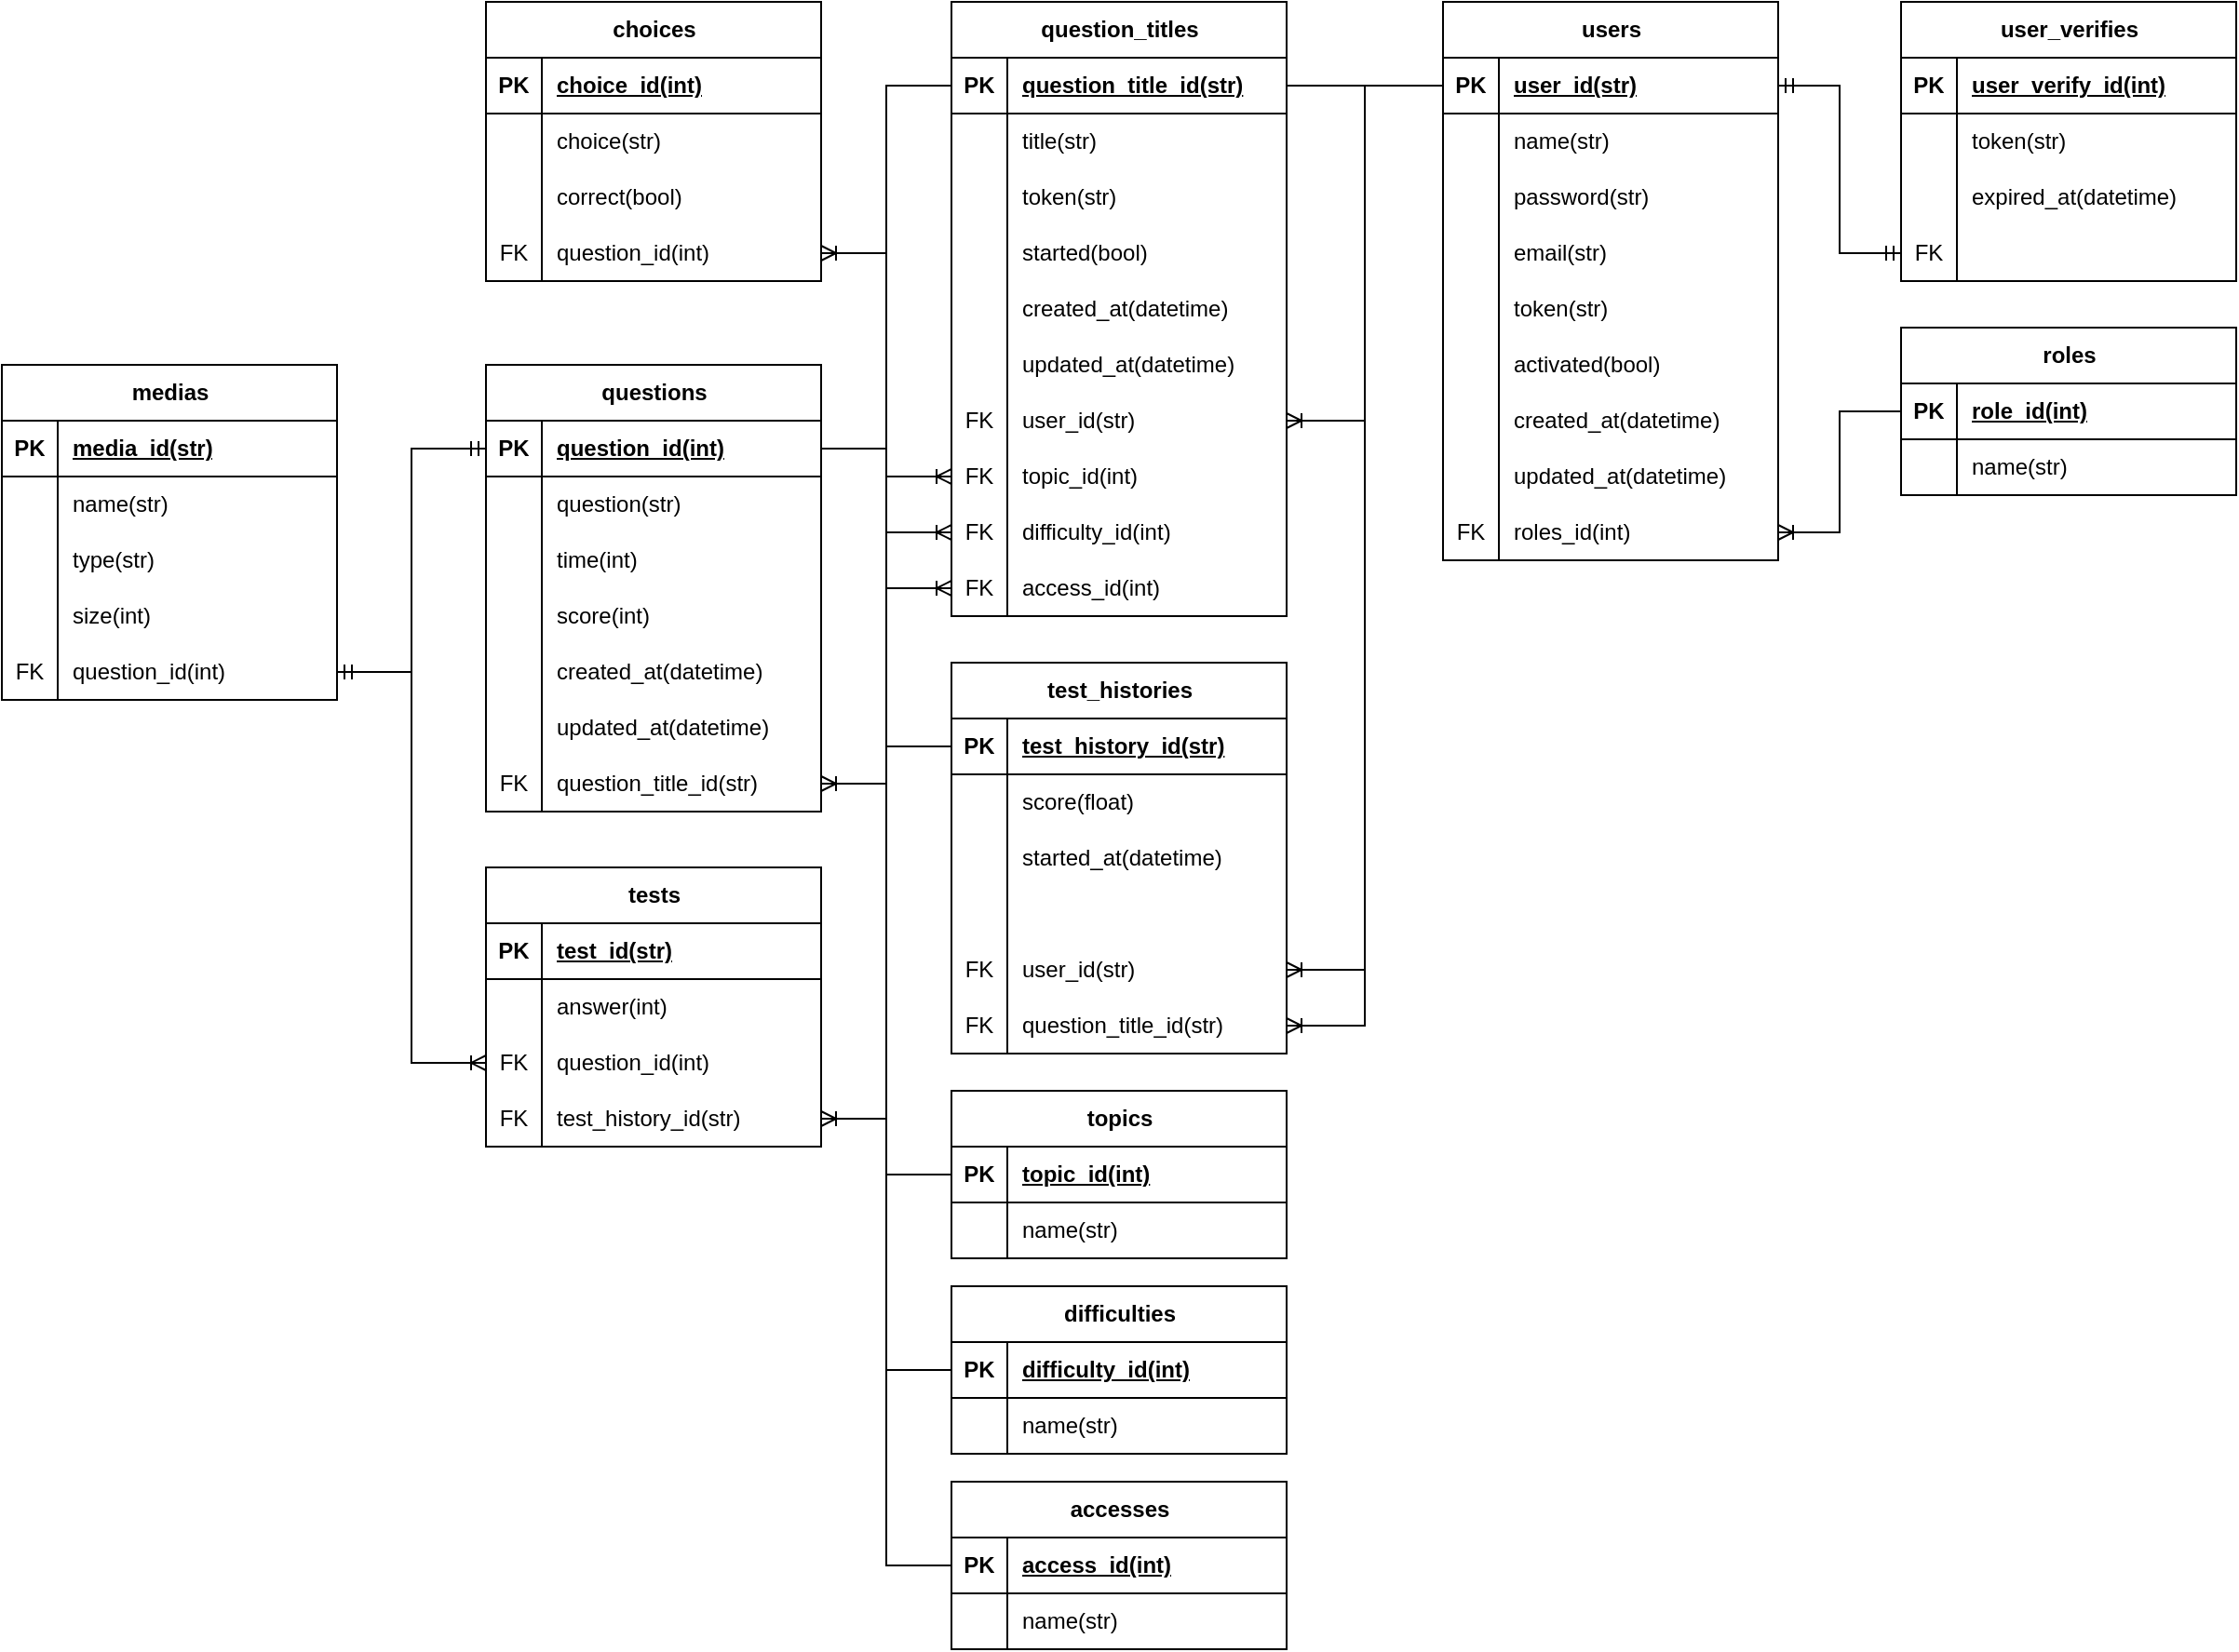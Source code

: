 <mxfile version="20.5.3" type="embed"><diagram name="Page-1" id="q2lc0j2ZpurWHX4ODKi5"><mxGraphModel dx="1764" dy="719" grid="1" gridSize="10" guides="1" tooltips="1" connect="1" arrows="1" fold="1" page="1" pageScale="1" pageWidth="827" pageHeight="1169" math="0" shadow="0"><root><mxCell id="0"/><mxCell id="1" parent="0"/><mxCell id="BuA_VaYUcc9Jglw6k9gA-2" value="users" style="shape=table;startSize=30;container=1;collapsible=1;childLayout=tableLayout;fixedRows=1;rowLines=0;fontStyle=1;align=center;resizeLast=1;html=1;" parent="1" vertex="1"><mxGeometry x="234" y="45" width="180" height="300" as="geometry"/></mxCell><mxCell id="BuA_VaYUcc9Jglw6k9gA-3" value="" style="shape=tableRow;horizontal=0;startSize=0;swimlaneHead=0;swimlaneBody=0;fillColor=none;collapsible=0;dropTarget=0;points=[[0,0.5],[1,0.5]];portConstraint=eastwest;top=0;left=0;right=0;bottom=1;" parent="BuA_VaYUcc9Jglw6k9gA-2" vertex="1"><mxGeometry y="30" width="180" height="30" as="geometry"/></mxCell><mxCell id="BuA_VaYUcc9Jglw6k9gA-4" value="PK" style="shape=partialRectangle;connectable=0;fillColor=none;top=0;left=0;bottom=0;right=0;fontStyle=1;overflow=hidden;whiteSpace=wrap;html=1;" parent="BuA_VaYUcc9Jglw6k9gA-3" vertex="1"><mxGeometry width="30" height="30" as="geometry"><mxRectangle width="30" height="30" as="alternateBounds"/></mxGeometry></mxCell><mxCell id="BuA_VaYUcc9Jglw6k9gA-5" value="user_id(str)" style="shape=partialRectangle;connectable=0;fillColor=none;top=0;left=0;bottom=0;right=0;align=left;spacingLeft=6;fontStyle=5;overflow=hidden;whiteSpace=wrap;html=1;" parent="BuA_VaYUcc9Jglw6k9gA-3" vertex="1"><mxGeometry x="30" width="150" height="30" as="geometry"><mxRectangle width="150" height="30" as="alternateBounds"/></mxGeometry></mxCell><mxCell id="BuA_VaYUcc9Jglw6k9gA-6" value="" style="shape=tableRow;horizontal=0;startSize=0;swimlaneHead=0;swimlaneBody=0;fillColor=none;collapsible=0;dropTarget=0;points=[[0,0.5],[1,0.5]];portConstraint=eastwest;top=0;left=0;right=0;bottom=0;" parent="BuA_VaYUcc9Jglw6k9gA-2" vertex="1"><mxGeometry y="60" width="180" height="30" as="geometry"/></mxCell><mxCell id="BuA_VaYUcc9Jglw6k9gA-7" value="" style="shape=partialRectangle;connectable=0;fillColor=none;top=0;left=0;bottom=0;right=0;editable=1;overflow=hidden;whiteSpace=wrap;html=1;" parent="BuA_VaYUcc9Jglw6k9gA-6" vertex="1"><mxGeometry width="30" height="30" as="geometry"><mxRectangle width="30" height="30" as="alternateBounds"/></mxGeometry></mxCell><mxCell id="BuA_VaYUcc9Jglw6k9gA-8" value="name(str)" style="shape=partialRectangle;connectable=0;fillColor=none;top=0;left=0;bottom=0;right=0;align=left;spacingLeft=6;overflow=hidden;whiteSpace=wrap;html=1;" parent="BuA_VaYUcc9Jglw6k9gA-6" vertex="1"><mxGeometry x="30" width="150" height="30" as="geometry"><mxRectangle width="150" height="30" as="alternateBounds"/></mxGeometry></mxCell><mxCell id="BuA_VaYUcc9Jglw6k9gA-174" style="shape=tableRow;horizontal=0;startSize=0;swimlaneHead=0;swimlaneBody=0;fillColor=none;collapsible=0;dropTarget=0;points=[[0,0.5],[1,0.5]];portConstraint=eastwest;top=0;left=0;right=0;bottom=0;" parent="BuA_VaYUcc9Jglw6k9gA-2" vertex="1"><mxGeometry y="90" width="180" height="30" as="geometry"/></mxCell><mxCell id="BuA_VaYUcc9Jglw6k9gA-175" style="shape=partialRectangle;connectable=0;fillColor=none;top=0;left=0;bottom=0;right=0;editable=1;overflow=hidden;whiteSpace=wrap;html=1;" parent="BuA_VaYUcc9Jglw6k9gA-174" vertex="1"><mxGeometry width="30" height="30" as="geometry"><mxRectangle width="30" height="30" as="alternateBounds"/></mxGeometry></mxCell><mxCell id="BuA_VaYUcc9Jglw6k9gA-176" value="password(str)" style="shape=partialRectangle;connectable=0;fillColor=none;top=0;left=0;bottom=0;right=0;align=left;spacingLeft=6;overflow=hidden;whiteSpace=wrap;html=1;" parent="BuA_VaYUcc9Jglw6k9gA-174" vertex="1"><mxGeometry x="30" width="150" height="30" as="geometry"><mxRectangle width="150" height="30" as="alternateBounds"/></mxGeometry></mxCell><mxCell id="BuA_VaYUcc9Jglw6k9gA-9" value="" style="shape=tableRow;horizontal=0;startSize=0;swimlaneHead=0;swimlaneBody=0;fillColor=none;collapsible=0;dropTarget=0;points=[[0,0.5],[1,0.5]];portConstraint=eastwest;top=0;left=0;right=0;bottom=0;" parent="BuA_VaYUcc9Jglw6k9gA-2" vertex="1"><mxGeometry y="120" width="180" height="30" as="geometry"/></mxCell><mxCell id="BuA_VaYUcc9Jglw6k9gA-10" value="" style="shape=partialRectangle;connectable=0;fillColor=none;top=0;left=0;bottom=0;right=0;editable=1;overflow=hidden;whiteSpace=wrap;html=1;" parent="BuA_VaYUcc9Jglw6k9gA-9" vertex="1"><mxGeometry width="30" height="30" as="geometry"><mxRectangle width="30" height="30" as="alternateBounds"/></mxGeometry></mxCell><mxCell id="BuA_VaYUcc9Jglw6k9gA-11" value="email(str)" style="shape=partialRectangle;connectable=0;fillColor=none;top=0;left=0;bottom=0;right=0;align=left;spacingLeft=6;overflow=hidden;whiteSpace=wrap;html=1;" parent="BuA_VaYUcc9Jglw6k9gA-9" vertex="1"><mxGeometry x="30" width="150" height="30" as="geometry"><mxRectangle width="150" height="30" as="alternateBounds"/></mxGeometry></mxCell><mxCell id="BuA_VaYUcc9Jglw6k9gA-161" style="shape=tableRow;horizontal=0;startSize=0;swimlaneHead=0;swimlaneBody=0;fillColor=none;collapsible=0;dropTarget=0;points=[[0,0.5],[1,0.5]];portConstraint=eastwest;top=0;left=0;right=0;bottom=0;" parent="BuA_VaYUcc9Jglw6k9gA-2" vertex="1"><mxGeometry y="150" width="180" height="30" as="geometry"/></mxCell><mxCell id="BuA_VaYUcc9Jglw6k9gA-162" style="shape=partialRectangle;connectable=0;fillColor=none;top=0;left=0;bottom=0;right=0;editable=1;overflow=hidden;whiteSpace=wrap;html=1;" parent="BuA_VaYUcc9Jglw6k9gA-161" vertex="1"><mxGeometry width="30" height="30" as="geometry"><mxRectangle width="30" height="30" as="alternateBounds"/></mxGeometry></mxCell><mxCell id="BuA_VaYUcc9Jglw6k9gA-163" value="token(str)" style="shape=partialRectangle;connectable=0;fillColor=none;top=0;left=0;bottom=0;right=0;align=left;spacingLeft=6;overflow=hidden;whiteSpace=wrap;html=1;" parent="BuA_VaYUcc9Jglw6k9gA-161" vertex="1"><mxGeometry x="30" width="150" height="30" as="geometry"><mxRectangle width="150" height="30" as="alternateBounds"/></mxGeometry></mxCell><mxCell id="BuA_VaYUcc9Jglw6k9gA-177" style="shape=tableRow;horizontal=0;startSize=0;swimlaneHead=0;swimlaneBody=0;fillColor=none;collapsible=0;dropTarget=0;points=[[0,0.5],[1,0.5]];portConstraint=eastwest;top=0;left=0;right=0;bottom=0;" parent="BuA_VaYUcc9Jglw6k9gA-2" vertex="1"><mxGeometry y="180" width="180" height="30" as="geometry"/></mxCell><mxCell id="BuA_VaYUcc9Jglw6k9gA-178" style="shape=partialRectangle;connectable=0;fillColor=none;top=0;left=0;bottom=0;right=0;editable=1;overflow=hidden;whiteSpace=wrap;html=1;" parent="BuA_VaYUcc9Jglw6k9gA-177" vertex="1"><mxGeometry width="30" height="30" as="geometry"><mxRectangle width="30" height="30" as="alternateBounds"/></mxGeometry></mxCell><mxCell id="BuA_VaYUcc9Jglw6k9gA-179" value="activated(bool)" style="shape=partialRectangle;connectable=0;fillColor=none;top=0;left=0;bottom=0;right=0;align=left;spacingLeft=6;overflow=hidden;whiteSpace=wrap;html=1;" parent="BuA_VaYUcc9Jglw6k9gA-177" vertex="1"><mxGeometry x="30" width="150" height="30" as="geometry"><mxRectangle width="150" height="30" as="alternateBounds"/></mxGeometry></mxCell><mxCell id="BuA_VaYUcc9Jglw6k9gA-183" style="shape=tableRow;horizontal=0;startSize=0;swimlaneHead=0;swimlaneBody=0;fillColor=none;collapsible=0;dropTarget=0;points=[[0,0.5],[1,0.5]];portConstraint=eastwest;top=0;left=0;right=0;bottom=0;" parent="BuA_VaYUcc9Jglw6k9gA-2" vertex="1"><mxGeometry y="210" width="180" height="30" as="geometry"/></mxCell><mxCell id="BuA_VaYUcc9Jglw6k9gA-184" style="shape=partialRectangle;connectable=0;fillColor=none;top=0;left=0;bottom=0;right=0;editable=1;overflow=hidden;whiteSpace=wrap;html=1;" parent="BuA_VaYUcc9Jglw6k9gA-183" vertex="1"><mxGeometry width="30" height="30" as="geometry"><mxRectangle width="30" height="30" as="alternateBounds"/></mxGeometry></mxCell><mxCell id="BuA_VaYUcc9Jglw6k9gA-185" value="created_at(datetime)" style="shape=partialRectangle;connectable=0;fillColor=none;top=0;left=0;bottom=0;right=0;align=left;spacingLeft=6;overflow=hidden;whiteSpace=wrap;html=1;" parent="BuA_VaYUcc9Jglw6k9gA-183" vertex="1"><mxGeometry x="30" width="150" height="30" as="geometry"><mxRectangle width="150" height="30" as="alternateBounds"/></mxGeometry></mxCell><mxCell id="BuA_VaYUcc9Jglw6k9gA-186" style="shape=tableRow;horizontal=0;startSize=0;swimlaneHead=0;swimlaneBody=0;fillColor=none;collapsible=0;dropTarget=0;points=[[0,0.5],[1,0.5]];portConstraint=eastwest;top=0;left=0;right=0;bottom=0;" parent="BuA_VaYUcc9Jglw6k9gA-2" vertex="1"><mxGeometry y="240" width="180" height="30" as="geometry"/></mxCell><mxCell id="BuA_VaYUcc9Jglw6k9gA-187" style="shape=partialRectangle;connectable=0;fillColor=none;top=0;left=0;bottom=0;right=0;editable=1;overflow=hidden;whiteSpace=wrap;html=1;" parent="BuA_VaYUcc9Jglw6k9gA-186" vertex="1"><mxGeometry width="30" height="30" as="geometry"><mxRectangle width="30" height="30" as="alternateBounds"/></mxGeometry></mxCell><mxCell id="BuA_VaYUcc9Jglw6k9gA-188" value="updated_at(datetime)" style="shape=partialRectangle;connectable=0;fillColor=none;top=0;left=0;bottom=0;right=0;align=left;spacingLeft=6;overflow=hidden;whiteSpace=wrap;html=1;" parent="BuA_VaYUcc9Jglw6k9gA-186" vertex="1"><mxGeometry x="30" width="150" height="30" as="geometry"><mxRectangle width="150" height="30" as="alternateBounds"/></mxGeometry></mxCell><mxCell id="BuA_VaYUcc9Jglw6k9gA-12" value="" style="shape=tableRow;horizontal=0;startSize=0;swimlaneHead=0;swimlaneBody=0;fillColor=none;collapsible=0;dropTarget=0;points=[[0,0.5],[1,0.5]];portConstraint=eastwest;top=0;left=0;right=0;bottom=0;" parent="BuA_VaYUcc9Jglw6k9gA-2" vertex="1"><mxGeometry y="270" width="180" height="30" as="geometry"/></mxCell><mxCell id="BuA_VaYUcc9Jglw6k9gA-13" value="FK" style="shape=partialRectangle;connectable=0;fillColor=none;top=0;left=0;bottom=0;right=0;editable=1;overflow=hidden;whiteSpace=wrap;html=1;" parent="BuA_VaYUcc9Jglw6k9gA-12" vertex="1"><mxGeometry width="30" height="30" as="geometry"><mxRectangle width="30" height="30" as="alternateBounds"/></mxGeometry></mxCell><mxCell id="BuA_VaYUcc9Jglw6k9gA-14" value="roles_id(int)" style="shape=partialRectangle;connectable=0;fillColor=none;top=0;left=0;bottom=0;right=0;align=left;spacingLeft=6;overflow=hidden;whiteSpace=wrap;html=1;" parent="BuA_VaYUcc9Jglw6k9gA-12" vertex="1"><mxGeometry x="30" width="150" height="30" as="geometry"><mxRectangle width="150" height="30" as="alternateBounds"/></mxGeometry></mxCell><mxCell id="BuA_VaYUcc9Jglw6k9gA-15" value="roles" style="shape=table;startSize=30;container=1;collapsible=1;childLayout=tableLayout;fixedRows=1;rowLines=0;fontStyle=1;align=center;resizeLast=1;html=1;" parent="1" vertex="1"><mxGeometry x="480" y="220" width="180" height="90" as="geometry"/></mxCell><mxCell id="BuA_VaYUcc9Jglw6k9gA-16" value="" style="shape=tableRow;horizontal=0;startSize=0;swimlaneHead=0;swimlaneBody=0;fillColor=none;collapsible=0;dropTarget=0;points=[[0,0.5],[1,0.5]];portConstraint=eastwest;top=0;left=0;right=0;bottom=1;" parent="BuA_VaYUcc9Jglw6k9gA-15" vertex="1"><mxGeometry y="30" width="180" height="30" as="geometry"/></mxCell><mxCell id="BuA_VaYUcc9Jglw6k9gA-17" value="PK" style="shape=partialRectangle;connectable=0;fillColor=none;top=0;left=0;bottom=0;right=0;fontStyle=1;overflow=hidden;whiteSpace=wrap;html=1;" parent="BuA_VaYUcc9Jglw6k9gA-16" vertex="1"><mxGeometry width="30" height="30" as="geometry"><mxRectangle width="30" height="30" as="alternateBounds"/></mxGeometry></mxCell><mxCell id="BuA_VaYUcc9Jglw6k9gA-18" value="role_id(int)" style="shape=partialRectangle;connectable=0;fillColor=none;top=0;left=0;bottom=0;right=0;align=left;spacingLeft=6;fontStyle=5;overflow=hidden;whiteSpace=wrap;html=1;" parent="BuA_VaYUcc9Jglw6k9gA-16" vertex="1"><mxGeometry x="30" width="150" height="30" as="geometry"><mxRectangle width="150" height="30" as="alternateBounds"/></mxGeometry></mxCell><mxCell id="BuA_VaYUcc9Jglw6k9gA-19" value="" style="shape=tableRow;horizontal=0;startSize=0;swimlaneHead=0;swimlaneBody=0;fillColor=none;collapsible=0;dropTarget=0;points=[[0,0.5],[1,0.5]];portConstraint=eastwest;top=0;left=0;right=0;bottom=0;" parent="BuA_VaYUcc9Jglw6k9gA-15" vertex="1"><mxGeometry y="60" width="180" height="30" as="geometry"/></mxCell><mxCell id="BuA_VaYUcc9Jglw6k9gA-20" value="" style="shape=partialRectangle;connectable=0;fillColor=none;top=0;left=0;bottom=0;right=0;editable=1;overflow=hidden;whiteSpace=wrap;html=1;" parent="BuA_VaYUcc9Jglw6k9gA-19" vertex="1"><mxGeometry width="30" height="30" as="geometry"><mxRectangle width="30" height="30" as="alternateBounds"/></mxGeometry></mxCell><mxCell id="BuA_VaYUcc9Jglw6k9gA-21" value="name(str)" style="shape=partialRectangle;connectable=0;fillColor=none;top=0;left=0;bottom=0;right=0;align=left;spacingLeft=6;overflow=hidden;whiteSpace=wrap;html=1;" parent="BuA_VaYUcc9Jglw6k9gA-19" vertex="1"><mxGeometry x="30" width="150" height="30" as="geometry"><mxRectangle width="150" height="30" as="alternateBounds"/></mxGeometry></mxCell><mxCell id="BuA_VaYUcc9Jglw6k9gA-41" value="questions" style="shape=table;startSize=30;container=1;collapsible=1;childLayout=tableLayout;fixedRows=1;rowLines=0;fontStyle=1;align=center;resizeLast=1;html=1;" parent="1" vertex="1"><mxGeometry x="-280" y="240" width="180" height="240" as="geometry"/></mxCell><mxCell id="BuA_VaYUcc9Jglw6k9gA-42" value="" style="shape=tableRow;horizontal=0;startSize=0;swimlaneHead=0;swimlaneBody=0;fillColor=none;collapsible=0;dropTarget=0;points=[[0,0.5],[1,0.5]];portConstraint=eastwest;top=0;left=0;right=0;bottom=1;" parent="BuA_VaYUcc9Jglw6k9gA-41" vertex="1"><mxGeometry y="30" width="180" height="30" as="geometry"/></mxCell><mxCell id="BuA_VaYUcc9Jglw6k9gA-43" value="PK" style="shape=partialRectangle;connectable=0;fillColor=none;top=0;left=0;bottom=0;right=0;fontStyle=1;overflow=hidden;whiteSpace=wrap;html=1;" parent="BuA_VaYUcc9Jglw6k9gA-42" vertex="1"><mxGeometry width="30" height="30" as="geometry"><mxRectangle width="30" height="30" as="alternateBounds"/></mxGeometry></mxCell><mxCell id="BuA_VaYUcc9Jglw6k9gA-44" value="question_id(int)" style="shape=partialRectangle;connectable=0;fillColor=none;top=0;left=0;bottom=0;right=0;align=left;spacingLeft=6;fontStyle=5;overflow=hidden;whiteSpace=wrap;html=1;" parent="BuA_VaYUcc9Jglw6k9gA-42" vertex="1"><mxGeometry x="30" width="150" height="30" as="geometry"><mxRectangle width="150" height="30" as="alternateBounds"/></mxGeometry></mxCell><mxCell id="BuA_VaYUcc9Jglw6k9gA-45" value="" style="shape=tableRow;horizontal=0;startSize=0;swimlaneHead=0;swimlaneBody=0;fillColor=none;collapsible=0;dropTarget=0;points=[[0,0.5],[1,0.5]];portConstraint=eastwest;top=0;left=0;right=0;bottom=0;" parent="BuA_VaYUcc9Jglw6k9gA-41" vertex="1"><mxGeometry y="60" width="180" height="30" as="geometry"/></mxCell><mxCell id="BuA_VaYUcc9Jglw6k9gA-46" value="" style="shape=partialRectangle;connectable=0;fillColor=none;top=0;left=0;bottom=0;right=0;editable=1;overflow=hidden;whiteSpace=wrap;html=1;" parent="BuA_VaYUcc9Jglw6k9gA-45" vertex="1"><mxGeometry width="30" height="30" as="geometry"><mxRectangle width="30" height="30" as="alternateBounds"/></mxGeometry></mxCell><mxCell id="BuA_VaYUcc9Jglw6k9gA-47" value="question(str)" style="shape=partialRectangle;connectable=0;fillColor=none;top=0;left=0;bottom=0;right=0;align=left;spacingLeft=6;overflow=hidden;whiteSpace=wrap;html=1;" parent="BuA_VaYUcc9Jglw6k9gA-45" vertex="1"><mxGeometry x="30" width="150" height="30" as="geometry"><mxRectangle width="150" height="30" as="alternateBounds"/></mxGeometry></mxCell><mxCell id="BuA_VaYUcc9Jglw6k9gA-198" style="shape=tableRow;horizontal=0;startSize=0;swimlaneHead=0;swimlaneBody=0;fillColor=none;collapsible=0;dropTarget=0;points=[[0,0.5],[1,0.5]];portConstraint=eastwest;top=0;left=0;right=0;bottom=0;" parent="BuA_VaYUcc9Jglw6k9gA-41" vertex="1"><mxGeometry y="90" width="180" height="30" as="geometry"/></mxCell><mxCell id="BuA_VaYUcc9Jglw6k9gA-199" style="shape=partialRectangle;connectable=0;fillColor=none;top=0;left=0;bottom=0;right=0;editable=1;overflow=hidden;whiteSpace=wrap;html=1;" parent="BuA_VaYUcc9Jglw6k9gA-198" vertex="1"><mxGeometry width="30" height="30" as="geometry"><mxRectangle width="30" height="30" as="alternateBounds"/></mxGeometry></mxCell><mxCell id="BuA_VaYUcc9Jglw6k9gA-200" value="time(int)" style="shape=partialRectangle;connectable=0;fillColor=none;top=0;left=0;bottom=0;right=0;align=left;spacingLeft=6;overflow=hidden;whiteSpace=wrap;html=1;" parent="BuA_VaYUcc9Jglw6k9gA-198" vertex="1"><mxGeometry x="30" width="150" height="30" as="geometry"><mxRectangle width="150" height="30" as="alternateBounds"/></mxGeometry></mxCell><mxCell id="BuA_VaYUcc9Jglw6k9gA-201" style="shape=tableRow;horizontal=0;startSize=0;swimlaneHead=0;swimlaneBody=0;fillColor=none;collapsible=0;dropTarget=0;points=[[0,0.5],[1,0.5]];portConstraint=eastwest;top=0;left=0;right=0;bottom=0;" parent="BuA_VaYUcc9Jglw6k9gA-41" vertex="1"><mxGeometry y="120" width="180" height="30" as="geometry"/></mxCell><mxCell id="BuA_VaYUcc9Jglw6k9gA-202" style="shape=partialRectangle;connectable=0;fillColor=none;top=0;left=0;bottom=0;right=0;editable=1;overflow=hidden;whiteSpace=wrap;html=1;" parent="BuA_VaYUcc9Jglw6k9gA-201" vertex="1"><mxGeometry width="30" height="30" as="geometry"><mxRectangle width="30" height="30" as="alternateBounds"/></mxGeometry></mxCell><mxCell id="BuA_VaYUcc9Jglw6k9gA-203" value="score(int)" style="shape=partialRectangle;connectable=0;fillColor=none;top=0;left=0;bottom=0;right=0;align=left;spacingLeft=6;overflow=hidden;whiteSpace=wrap;html=1;" parent="BuA_VaYUcc9Jglw6k9gA-201" vertex="1"><mxGeometry x="30" width="150" height="30" as="geometry"><mxRectangle width="150" height="30" as="alternateBounds"/></mxGeometry></mxCell><mxCell id="BuA_VaYUcc9Jglw6k9gA-189" style="shape=tableRow;horizontal=0;startSize=0;swimlaneHead=0;swimlaneBody=0;fillColor=none;collapsible=0;dropTarget=0;points=[[0,0.5],[1,0.5]];portConstraint=eastwest;top=0;left=0;right=0;bottom=0;" parent="BuA_VaYUcc9Jglw6k9gA-41" vertex="1"><mxGeometry y="150" width="180" height="30" as="geometry"/></mxCell><mxCell id="BuA_VaYUcc9Jglw6k9gA-190" style="shape=partialRectangle;connectable=0;fillColor=none;top=0;left=0;bottom=0;right=0;editable=1;overflow=hidden;whiteSpace=wrap;html=1;" parent="BuA_VaYUcc9Jglw6k9gA-189" vertex="1"><mxGeometry width="30" height="30" as="geometry"><mxRectangle width="30" height="30" as="alternateBounds"/></mxGeometry></mxCell><mxCell id="BuA_VaYUcc9Jglw6k9gA-191" value="created_at(datetime)" style="shape=partialRectangle;connectable=0;fillColor=none;top=0;left=0;bottom=0;right=0;align=left;spacingLeft=6;overflow=hidden;whiteSpace=wrap;html=1;" parent="BuA_VaYUcc9Jglw6k9gA-189" vertex="1"><mxGeometry x="30" width="150" height="30" as="geometry"><mxRectangle width="150" height="30" as="alternateBounds"/></mxGeometry></mxCell><mxCell id="BuA_VaYUcc9Jglw6k9gA-192" style="shape=tableRow;horizontal=0;startSize=0;swimlaneHead=0;swimlaneBody=0;fillColor=none;collapsible=0;dropTarget=0;points=[[0,0.5],[1,0.5]];portConstraint=eastwest;top=0;left=0;right=0;bottom=0;" parent="BuA_VaYUcc9Jglw6k9gA-41" vertex="1"><mxGeometry y="180" width="180" height="30" as="geometry"/></mxCell><mxCell id="BuA_VaYUcc9Jglw6k9gA-193" style="shape=partialRectangle;connectable=0;fillColor=none;top=0;left=0;bottom=0;right=0;editable=1;overflow=hidden;whiteSpace=wrap;html=1;" parent="BuA_VaYUcc9Jglw6k9gA-192" vertex="1"><mxGeometry width="30" height="30" as="geometry"><mxRectangle width="30" height="30" as="alternateBounds"/></mxGeometry></mxCell><mxCell id="BuA_VaYUcc9Jglw6k9gA-194" value="updated_at(datetime)" style="shape=partialRectangle;connectable=0;fillColor=none;top=0;left=0;bottom=0;right=0;align=left;spacingLeft=6;overflow=hidden;whiteSpace=wrap;html=1;" parent="BuA_VaYUcc9Jglw6k9gA-192" vertex="1"><mxGeometry x="30" width="150" height="30" as="geometry"><mxRectangle width="150" height="30" as="alternateBounds"/></mxGeometry></mxCell><mxCell id="BuA_VaYUcc9Jglw6k9gA-48" value="" style="shape=tableRow;horizontal=0;startSize=0;swimlaneHead=0;swimlaneBody=0;fillColor=none;collapsible=0;dropTarget=0;points=[[0,0.5],[1,0.5]];portConstraint=eastwest;top=0;left=0;right=0;bottom=0;" parent="BuA_VaYUcc9Jglw6k9gA-41" vertex="1"><mxGeometry y="210" width="180" height="30" as="geometry"/></mxCell><mxCell id="BuA_VaYUcc9Jglw6k9gA-49" value="FK" style="shape=partialRectangle;connectable=0;fillColor=none;top=0;left=0;bottom=0;right=0;editable=1;overflow=hidden;whiteSpace=wrap;html=1;" parent="BuA_VaYUcc9Jglw6k9gA-48" vertex="1"><mxGeometry width="30" height="30" as="geometry"><mxRectangle width="30" height="30" as="alternateBounds"/></mxGeometry></mxCell><mxCell id="BuA_VaYUcc9Jglw6k9gA-50" value="question_title_id(str)" style="shape=partialRectangle;connectable=0;fillColor=none;top=0;left=0;bottom=0;right=0;align=left;spacingLeft=6;overflow=hidden;whiteSpace=wrap;html=1;" parent="BuA_VaYUcc9Jglw6k9gA-48" vertex="1"><mxGeometry x="30" width="150" height="30" as="geometry"><mxRectangle width="150" height="30" as="alternateBounds"/></mxGeometry></mxCell><mxCell id="BuA_VaYUcc9Jglw6k9gA-54" value="accesses" style="shape=table;startSize=30;container=1;collapsible=1;childLayout=tableLayout;fixedRows=1;rowLines=0;fontStyle=1;align=center;resizeLast=1;html=1;" parent="1" vertex="1"><mxGeometry x="-30" y="840" width="180" height="90" as="geometry"/></mxCell><mxCell id="BuA_VaYUcc9Jglw6k9gA-55" value="" style="shape=tableRow;horizontal=0;startSize=0;swimlaneHead=0;swimlaneBody=0;fillColor=none;collapsible=0;dropTarget=0;points=[[0,0.5],[1,0.5]];portConstraint=eastwest;top=0;left=0;right=0;bottom=1;" parent="BuA_VaYUcc9Jglw6k9gA-54" vertex="1"><mxGeometry y="30" width="180" height="30" as="geometry"/></mxCell><mxCell id="BuA_VaYUcc9Jglw6k9gA-56" value="PK" style="shape=partialRectangle;connectable=0;fillColor=none;top=0;left=0;bottom=0;right=0;fontStyle=1;overflow=hidden;whiteSpace=wrap;html=1;" parent="BuA_VaYUcc9Jglw6k9gA-55" vertex="1"><mxGeometry width="30" height="30" as="geometry"><mxRectangle width="30" height="30" as="alternateBounds"/></mxGeometry></mxCell><mxCell id="BuA_VaYUcc9Jglw6k9gA-57" value="access_id(int)" style="shape=partialRectangle;connectable=0;fillColor=none;top=0;left=0;bottom=0;right=0;align=left;spacingLeft=6;fontStyle=5;overflow=hidden;whiteSpace=wrap;html=1;" parent="BuA_VaYUcc9Jglw6k9gA-55" vertex="1"><mxGeometry x="30" width="150" height="30" as="geometry"><mxRectangle width="150" height="30" as="alternateBounds"/></mxGeometry></mxCell><mxCell id="BuA_VaYUcc9Jglw6k9gA-58" value="" style="shape=tableRow;horizontal=0;startSize=0;swimlaneHead=0;swimlaneBody=0;fillColor=none;collapsible=0;dropTarget=0;points=[[0,0.5],[1,0.5]];portConstraint=eastwest;top=0;left=0;right=0;bottom=0;" parent="BuA_VaYUcc9Jglw6k9gA-54" vertex="1"><mxGeometry y="60" width="180" height="30" as="geometry"/></mxCell><mxCell id="BuA_VaYUcc9Jglw6k9gA-59" value="" style="shape=partialRectangle;connectable=0;fillColor=none;top=0;left=0;bottom=0;right=0;editable=1;overflow=hidden;whiteSpace=wrap;html=1;" parent="BuA_VaYUcc9Jglw6k9gA-58" vertex="1"><mxGeometry width="30" height="30" as="geometry"><mxRectangle width="30" height="30" as="alternateBounds"/></mxGeometry></mxCell><mxCell id="BuA_VaYUcc9Jglw6k9gA-60" value="name(str)" style="shape=partialRectangle;connectable=0;fillColor=none;top=0;left=0;bottom=0;right=0;align=left;spacingLeft=6;overflow=hidden;whiteSpace=wrap;html=1;" parent="BuA_VaYUcc9Jglw6k9gA-58" vertex="1"><mxGeometry x="30" width="150" height="30" as="geometry"><mxRectangle width="150" height="30" as="alternateBounds"/></mxGeometry></mxCell><mxCell id="BuA_VaYUcc9Jglw6k9gA-67" value="choices" style="shape=table;startSize=30;container=1;collapsible=1;childLayout=tableLayout;fixedRows=1;rowLines=0;fontStyle=1;align=center;resizeLast=1;html=1;" parent="1" vertex="1"><mxGeometry x="-280" y="45" width="180" height="150" as="geometry"/></mxCell><mxCell id="BuA_VaYUcc9Jglw6k9gA-68" value="" style="shape=tableRow;horizontal=0;startSize=0;swimlaneHead=0;swimlaneBody=0;fillColor=none;collapsible=0;dropTarget=0;points=[[0,0.5],[1,0.5]];portConstraint=eastwest;top=0;left=0;right=0;bottom=1;" parent="BuA_VaYUcc9Jglw6k9gA-67" vertex="1"><mxGeometry y="30" width="180" height="30" as="geometry"/></mxCell><mxCell id="BuA_VaYUcc9Jglw6k9gA-69" value="PK" style="shape=partialRectangle;connectable=0;fillColor=none;top=0;left=0;bottom=0;right=0;fontStyle=1;overflow=hidden;whiteSpace=wrap;html=1;" parent="BuA_VaYUcc9Jglw6k9gA-68" vertex="1"><mxGeometry width="30" height="30" as="geometry"><mxRectangle width="30" height="30" as="alternateBounds"/></mxGeometry></mxCell><mxCell id="BuA_VaYUcc9Jglw6k9gA-70" value="choice_id(int)" style="shape=partialRectangle;connectable=0;fillColor=none;top=0;left=0;bottom=0;right=0;align=left;spacingLeft=6;fontStyle=5;overflow=hidden;whiteSpace=wrap;html=1;" parent="BuA_VaYUcc9Jglw6k9gA-68" vertex="1"><mxGeometry x="30" width="150" height="30" as="geometry"><mxRectangle width="150" height="30" as="alternateBounds"/></mxGeometry></mxCell><mxCell id="BuA_VaYUcc9Jglw6k9gA-71" value="" style="shape=tableRow;horizontal=0;startSize=0;swimlaneHead=0;swimlaneBody=0;fillColor=none;collapsible=0;dropTarget=0;points=[[0,0.5],[1,0.5]];portConstraint=eastwest;top=0;left=0;right=0;bottom=0;" parent="BuA_VaYUcc9Jglw6k9gA-67" vertex="1"><mxGeometry y="60" width="180" height="30" as="geometry"/></mxCell><mxCell id="BuA_VaYUcc9Jglw6k9gA-72" value="" style="shape=partialRectangle;connectable=0;fillColor=none;top=0;left=0;bottom=0;right=0;editable=1;overflow=hidden;whiteSpace=wrap;html=1;" parent="BuA_VaYUcc9Jglw6k9gA-71" vertex="1"><mxGeometry width="30" height="30" as="geometry"><mxRectangle width="30" height="30" as="alternateBounds"/></mxGeometry></mxCell><mxCell id="BuA_VaYUcc9Jglw6k9gA-73" value="choice(str)" style="shape=partialRectangle;connectable=0;fillColor=none;top=0;left=0;bottom=0;right=0;align=left;spacingLeft=6;overflow=hidden;whiteSpace=wrap;html=1;" parent="BuA_VaYUcc9Jglw6k9gA-71" vertex="1"><mxGeometry x="30" width="150" height="30" as="geometry"><mxRectangle width="150" height="30" as="alternateBounds"/></mxGeometry></mxCell><mxCell id="BuA_VaYUcc9Jglw6k9gA-74" value="" style="shape=tableRow;horizontal=0;startSize=0;swimlaneHead=0;swimlaneBody=0;fillColor=none;collapsible=0;dropTarget=0;points=[[0,0.5],[1,0.5]];portConstraint=eastwest;top=0;left=0;right=0;bottom=0;" parent="BuA_VaYUcc9Jglw6k9gA-67" vertex="1"><mxGeometry y="90" width="180" height="30" as="geometry"/></mxCell><mxCell id="BuA_VaYUcc9Jglw6k9gA-75" value="" style="shape=partialRectangle;connectable=0;fillColor=none;top=0;left=0;bottom=0;right=0;editable=1;overflow=hidden;whiteSpace=wrap;html=1;" parent="BuA_VaYUcc9Jglw6k9gA-74" vertex="1"><mxGeometry width="30" height="30" as="geometry"><mxRectangle width="30" height="30" as="alternateBounds"/></mxGeometry></mxCell><mxCell id="BuA_VaYUcc9Jglw6k9gA-76" value="correct(bool)" style="shape=partialRectangle;connectable=0;fillColor=none;top=0;left=0;bottom=0;right=0;align=left;spacingLeft=6;overflow=hidden;whiteSpace=wrap;html=1;" parent="BuA_VaYUcc9Jglw6k9gA-74" vertex="1"><mxGeometry x="30" width="150" height="30" as="geometry"><mxRectangle width="150" height="30" as="alternateBounds"/></mxGeometry></mxCell><mxCell id="BuA_VaYUcc9Jglw6k9gA-77" value="" style="shape=tableRow;horizontal=0;startSize=0;swimlaneHead=0;swimlaneBody=0;fillColor=none;collapsible=0;dropTarget=0;points=[[0,0.5],[1,0.5]];portConstraint=eastwest;top=0;left=0;right=0;bottom=0;" parent="BuA_VaYUcc9Jglw6k9gA-67" vertex="1"><mxGeometry y="120" width="180" height="30" as="geometry"/></mxCell><mxCell id="BuA_VaYUcc9Jglw6k9gA-78" value="FK" style="shape=partialRectangle;connectable=0;fillColor=none;top=0;left=0;bottom=0;right=0;editable=1;overflow=hidden;whiteSpace=wrap;html=1;" parent="BuA_VaYUcc9Jglw6k9gA-77" vertex="1"><mxGeometry width="30" height="30" as="geometry"><mxRectangle width="30" height="30" as="alternateBounds"/></mxGeometry></mxCell><mxCell id="BuA_VaYUcc9Jglw6k9gA-79" value="question_id(int)" style="shape=partialRectangle;connectable=0;fillColor=none;top=0;left=0;bottom=0;right=0;align=left;spacingLeft=6;overflow=hidden;whiteSpace=wrap;html=1;" parent="BuA_VaYUcc9Jglw6k9gA-77" vertex="1"><mxGeometry x="30" width="150" height="30" as="geometry"><mxRectangle width="150" height="30" as="alternateBounds"/></mxGeometry></mxCell><mxCell id="BuA_VaYUcc9Jglw6k9gA-80" value="test_histories" style="shape=table;startSize=30;container=1;collapsible=1;childLayout=tableLayout;fixedRows=1;rowLines=0;fontStyle=1;align=center;resizeLast=1;html=1;" parent="1" vertex="1"><mxGeometry x="-30" y="400" width="180" height="210" as="geometry"/></mxCell><mxCell id="BuA_VaYUcc9Jglw6k9gA-81" value="" style="shape=tableRow;horizontal=0;startSize=0;swimlaneHead=0;swimlaneBody=0;fillColor=none;collapsible=0;dropTarget=0;points=[[0,0.5],[1,0.5]];portConstraint=eastwest;top=0;left=0;right=0;bottom=1;" parent="BuA_VaYUcc9Jglw6k9gA-80" vertex="1"><mxGeometry y="30" width="180" height="30" as="geometry"/></mxCell><mxCell id="BuA_VaYUcc9Jglw6k9gA-82" value="PK" style="shape=partialRectangle;connectable=0;fillColor=none;top=0;left=0;bottom=0;right=0;fontStyle=1;overflow=hidden;whiteSpace=wrap;html=1;" parent="BuA_VaYUcc9Jglw6k9gA-81" vertex="1"><mxGeometry width="30" height="30" as="geometry"><mxRectangle width="30" height="30" as="alternateBounds"/></mxGeometry></mxCell><mxCell id="BuA_VaYUcc9Jglw6k9gA-83" value="test_history_id(str)" style="shape=partialRectangle;connectable=0;fillColor=none;top=0;left=0;bottom=0;right=0;align=left;spacingLeft=6;fontStyle=5;overflow=hidden;whiteSpace=wrap;html=1;" parent="BuA_VaYUcc9Jglw6k9gA-81" vertex="1"><mxGeometry x="30" width="150" height="30" as="geometry"><mxRectangle width="150" height="30" as="alternateBounds"/></mxGeometry></mxCell><mxCell id="BuA_VaYUcc9Jglw6k9gA-84" value="" style="shape=tableRow;horizontal=0;startSize=0;swimlaneHead=0;swimlaneBody=0;fillColor=none;collapsible=0;dropTarget=0;points=[[0,0.5],[1,0.5]];portConstraint=eastwest;top=0;left=0;right=0;bottom=0;" parent="BuA_VaYUcc9Jglw6k9gA-80" vertex="1"><mxGeometry y="60" width="180" height="30" as="geometry"/></mxCell><mxCell id="BuA_VaYUcc9Jglw6k9gA-85" value="" style="shape=partialRectangle;connectable=0;fillColor=none;top=0;left=0;bottom=0;right=0;editable=1;overflow=hidden;whiteSpace=wrap;html=1;" parent="BuA_VaYUcc9Jglw6k9gA-84" vertex="1"><mxGeometry width="30" height="30" as="geometry"><mxRectangle width="30" height="30" as="alternateBounds"/></mxGeometry></mxCell><mxCell id="BuA_VaYUcc9Jglw6k9gA-86" value="score(float)" style="shape=partialRectangle;connectable=0;fillColor=none;top=0;left=0;bottom=0;right=0;align=left;spacingLeft=6;overflow=hidden;whiteSpace=wrap;html=1;" parent="BuA_VaYUcc9Jglw6k9gA-84" vertex="1"><mxGeometry x="30" width="150" height="30" as="geometry"><mxRectangle width="150" height="30" as="alternateBounds"/></mxGeometry></mxCell><mxCell id="BuA_VaYUcc9Jglw6k9gA-87" value="" style="shape=tableRow;horizontal=0;startSize=0;swimlaneHead=0;swimlaneBody=0;fillColor=none;collapsible=0;dropTarget=0;points=[[0,0.5],[1,0.5]];portConstraint=eastwest;top=0;left=0;right=0;bottom=0;" parent="BuA_VaYUcc9Jglw6k9gA-80" vertex="1"><mxGeometry y="90" width="180" height="30" as="geometry"/></mxCell><mxCell id="BuA_VaYUcc9Jglw6k9gA-88" value="" style="shape=partialRectangle;connectable=0;fillColor=none;top=0;left=0;bottom=0;right=0;editable=1;overflow=hidden;whiteSpace=wrap;html=1;" parent="BuA_VaYUcc9Jglw6k9gA-87" vertex="1"><mxGeometry width="30" height="30" as="geometry"><mxRectangle width="30" height="30" as="alternateBounds"/></mxGeometry></mxCell><mxCell id="BuA_VaYUcc9Jglw6k9gA-89" value="started_at(datetime)" style="shape=partialRectangle;connectable=0;fillColor=none;top=0;left=0;bottom=0;right=0;align=left;spacingLeft=6;overflow=hidden;whiteSpace=wrap;html=1;" parent="BuA_VaYUcc9Jglw6k9gA-87" vertex="1"><mxGeometry x="30" width="150" height="30" as="geometry"><mxRectangle width="150" height="30" as="alternateBounds"/></mxGeometry></mxCell><mxCell id="BuA_VaYUcc9Jglw6k9gA-226" style="shape=tableRow;horizontal=0;startSize=0;swimlaneHead=0;swimlaneBody=0;fillColor=none;collapsible=0;dropTarget=0;points=[[0,0.5],[1,0.5]];portConstraint=eastwest;top=0;left=0;right=0;bottom=0;" parent="BuA_VaYUcc9Jglw6k9gA-80" vertex="1"><mxGeometry y="120" width="180" height="30" as="geometry"/></mxCell><mxCell id="BuA_VaYUcc9Jglw6k9gA-227" style="shape=partialRectangle;connectable=0;fillColor=none;top=0;left=0;bottom=0;right=0;editable=1;overflow=hidden;whiteSpace=wrap;html=1;" parent="BuA_VaYUcc9Jglw6k9gA-226" vertex="1"><mxGeometry width="30" height="30" as="geometry"><mxRectangle width="30" height="30" as="alternateBounds"/></mxGeometry></mxCell><mxCell id="BuA_VaYUcc9Jglw6k9gA-228" value="&lt;span style=&quot;font-family: Helvetica; font-size: 12px; font-style: normal; font-variant-ligatures: normal; font-variant-caps: normal; font-weight: 400; letter-spacing: normal; orphans: 2; text-align: left; text-indent: 0px; text-transform: none; widows: 2; word-spacing: 0px; -webkit-text-stroke-width: 0px; text-decoration-thickness: initial; text-decoration-style: initial; text-decoration-color: initial; float: none; display: inline !important;&quot;&gt;&lt;font style=&quot;&quot; color=&quot;#ffffff&quot;&gt;finished_at(datetime)&lt;/font&gt;&lt;/span&gt;" style="shape=partialRectangle;connectable=0;fillColor=none;top=0;left=0;bottom=0;right=0;align=left;spacingLeft=6;overflow=hidden;whiteSpace=wrap;html=1;" parent="BuA_VaYUcc9Jglw6k9gA-226" vertex="1"><mxGeometry x="30" width="150" height="30" as="geometry"><mxRectangle width="150" height="30" as="alternateBounds"/></mxGeometry></mxCell><mxCell id="BuA_VaYUcc9Jglw6k9gA-90" value="" style="shape=tableRow;horizontal=0;startSize=0;swimlaneHead=0;swimlaneBody=0;fillColor=none;collapsible=0;dropTarget=0;points=[[0,0.5],[1,0.5]];portConstraint=eastwest;top=0;left=0;right=0;bottom=0;" parent="BuA_VaYUcc9Jglw6k9gA-80" vertex="1"><mxGeometry y="150" width="180" height="30" as="geometry"/></mxCell><mxCell id="BuA_VaYUcc9Jglw6k9gA-91" value="FK" style="shape=partialRectangle;connectable=0;fillColor=none;top=0;left=0;bottom=0;right=0;editable=1;overflow=hidden;whiteSpace=wrap;html=1;" parent="BuA_VaYUcc9Jglw6k9gA-90" vertex="1"><mxGeometry width="30" height="30" as="geometry"><mxRectangle width="30" height="30" as="alternateBounds"/></mxGeometry></mxCell><mxCell id="BuA_VaYUcc9Jglw6k9gA-92" value="user_id(str)" style="shape=partialRectangle;connectable=0;fillColor=none;top=0;left=0;bottom=0;right=0;align=left;spacingLeft=6;overflow=hidden;whiteSpace=wrap;html=1;" parent="BuA_VaYUcc9Jglw6k9gA-90" vertex="1"><mxGeometry x="30" width="150" height="30" as="geometry"><mxRectangle width="150" height="30" as="alternateBounds"/></mxGeometry></mxCell><mxCell id="BuA_VaYUcc9Jglw6k9gA-223" style="shape=tableRow;horizontal=0;startSize=0;swimlaneHead=0;swimlaneBody=0;fillColor=none;collapsible=0;dropTarget=0;points=[[0,0.5],[1,0.5]];portConstraint=eastwest;top=0;left=0;right=0;bottom=0;" parent="BuA_VaYUcc9Jglw6k9gA-80" vertex="1"><mxGeometry y="180" width="180" height="30" as="geometry"/></mxCell><mxCell id="BuA_VaYUcc9Jglw6k9gA-224" value="FK" style="shape=partialRectangle;connectable=0;fillColor=none;top=0;left=0;bottom=0;right=0;editable=1;overflow=hidden;whiteSpace=wrap;html=1;" parent="BuA_VaYUcc9Jglw6k9gA-223" vertex="1"><mxGeometry width="30" height="30" as="geometry"><mxRectangle width="30" height="30" as="alternateBounds"/></mxGeometry></mxCell><mxCell id="BuA_VaYUcc9Jglw6k9gA-225" value="question_title_id(str)" style="shape=partialRectangle;connectable=0;fillColor=none;top=0;left=0;bottom=0;right=0;align=left;spacingLeft=6;overflow=hidden;whiteSpace=wrap;html=1;" parent="BuA_VaYUcc9Jglw6k9gA-223" vertex="1"><mxGeometry x="30" width="150" height="30" as="geometry"><mxRectangle width="150" height="30" as="alternateBounds"/></mxGeometry></mxCell><mxCell id="BuA_VaYUcc9Jglw6k9gA-93" value="medias" style="shape=table;startSize=30;container=1;collapsible=1;childLayout=tableLayout;fixedRows=1;rowLines=0;fontStyle=1;align=center;resizeLast=1;html=1;" parent="1" vertex="1"><mxGeometry x="-540" y="240" width="180" height="180" as="geometry"/></mxCell><mxCell id="BuA_VaYUcc9Jglw6k9gA-94" value="" style="shape=tableRow;horizontal=0;startSize=0;swimlaneHead=0;swimlaneBody=0;fillColor=none;collapsible=0;dropTarget=0;points=[[0,0.5],[1,0.5]];portConstraint=eastwest;top=0;left=0;right=0;bottom=1;" parent="BuA_VaYUcc9Jglw6k9gA-93" vertex="1"><mxGeometry y="30" width="180" height="30" as="geometry"/></mxCell><mxCell id="BuA_VaYUcc9Jglw6k9gA-95" value="PK" style="shape=partialRectangle;connectable=0;fillColor=none;top=0;left=0;bottom=0;right=0;fontStyle=1;overflow=hidden;whiteSpace=wrap;html=1;" parent="BuA_VaYUcc9Jglw6k9gA-94" vertex="1"><mxGeometry width="30" height="30" as="geometry"><mxRectangle width="30" height="30" as="alternateBounds"/></mxGeometry></mxCell><mxCell id="BuA_VaYUcc9Jglw6k9gA-96" value="media_id(str)" style="shape=partialRectangle;connectable=0;fillColor=none;top=0;left=0;bottom=0;right=0;align=left;spacingLeft=6;fontStyle=5;overflow=hidden;whiteSpace=wrap;html=1;" parent="BuA_VaYUcc9Jglw6k9gA-94" vertex="1"><mxGeometry x="30" width="150" height="30" as="geometry"><mxRectangle width="150" height="30" as="alternateBounds"/></mxGeometry></mxCell><mxCell id="BuA_VaYUcc9Jglw6k9gA-97" value="" style="shape=tableRow;horizontal=0;startSize=0;swimlaneHead=0;swimlaneBody=0;fillColor=none;collapsible=0;dropTarget=0;points=[[0,0.5],[1,0.5]];portConstraint=eastwest;top=0;left=0;right=0;bottom=0;" parent="BuA_VaYUcc9Jglw6k9gA-93" vertex="1"><mxGeometry y="60" width="180" height="30" as="geometry"/></mxCell><mxCell id="BuA_VaYUcc9Jglw6k9gA-98" value="" style="shape=partialRectangle;connectable=0;fillColor=none;top=0;left=0;bottom=0;right=0;editable=1;overflow=hidden;whiteSpace=wrap;html=1;" parent="BuA_VaYUcc9Jglw6k9gA-97" vertex="1"><mxGeometry width="30" height="30" as="geometry"><mxRectangle width="30" height="30" as="alternateBounds"/></mxGeometry></mxCell><mxCell id="BuA_VaYUcc9Jglw6k9gA-99" value="name(str)" style="shape=partialRectangle;connectable=0;fillColor=none;top=0;left=0;bottom=0;right=0;align=left;spacingLeft=6;overflow=hidden;whiteSpace=wrap;html=1;" parent="BuA_VaYUcc9Jglw6k9gA-97" vertex="1"><mxGeometry x="30" width="150" height="30" as="geometry"><mxRectangle width="150" height="30" as="alternateBounds"/></mxGeometry></mxCell><mxCell id="BuA_VaYUcc9Jglw6k9gA-100" value="" style="shape=tableRow;horizontal=0;startSize=0;swimlaneHead=0;swimlaneBody=0;fillColor=none;collapsible=0;dropTarget=0;points=[[0,0.5],[1,0.5]];portConstraint=eastwest;top=0;left=0;right=0;bottom=0;" parent="BuA_VaYUcc9Jglw6k9gA-93" vertex="1"><mxGeometry y="90" width="180" height="30" as="geometry"/></mxCell><mxCell id="BuA_VaYUcc9Jglw6k9gA-101" value="" style="shape=partialRectangle;connectable=0;fillColor=none;top=0;left=0;bottom=0;right=0;editable=1;overflow=hidden;whiteSpace=wrap;html=1;" parent="BuA_VaYUcc9Jglw6k9gA-100" vertex="1"><mxGeometry width="30" height="30" as="geometry"><mxRectangle width="30" height="30" as="alternateBounds"/></mxGeometry></mxCell><mxCell id="BuA_VaYUcc9Jglw6k9gA-102" value="type(str)" style="shape=partialRectangle;connectable=0;fillColor=none;top=0;left=0;bottom=0;right=0;align=left;spacingLeft=6;overflow=hidden;whiteSpace=wrap;html=1;" parent="BuA_VaYUcc9Jglw6k9gA-100" vertex="1"><mxGeometry x="30" width="150" height="30" as="geometry"><mxRectangle width="150" height="30" as="alternateBounds"/></mxGeometry></mxCell><mxCell id="BuA_VaYUcc9Jglw6k9gA-103" value="" style="shape=tableRow;horizontal=0;startSize=0;swimlaneHead=0;swimlaneBody=0;fillColor=none;collapsible=0;dropTarget=0;points=[[0,0.5],[1,0.5]];portConstraint=eastwest;top=0;left=0;right=0;bottom=0;" parent="BuA_VaYUcc9Jglw6k9gA-93" vertex="1"><mxGeometry y="120" width="180" height="30" as="geometry"/></mxCell><mxCell id="BuA_VaYUcc9Jglw6k9gA-104" value="" style="shape=partialRectangle;connectable=0;fillColor=none;top=0;left=0;bottom=0;right=0;editable=1;overflow=hidden;whiteSpace=wrap;html=1;" parent="BuA_VaYUcc9Jglw6k9gA-103" vertex="1"><mxGeometry width="30" height="30" as="geometry"><mxRectangle width="30" height="30" as="alternateBounds"/></mxGeometry></mxCell><mxCell id="BuA_VaYUcc9Jglw6k9gA-105" value="size(int)" style="shape=partialRectangle;connectable=0;fillColor=none;top=0;left=0;bottom=0;right=0;align=left;spacingLeft=6;overflow=hidden;whiteSpace=wrap;html=1;" parent="BuA_VaYUcc9Jglw6k9gA-103" vertex="1"><mxGeometry x="30" width="150" height="30" as="geometry"><mxRectangle width="150" height="30" as="alternateBounds"/></mxGeometry></mxCell><mxCell id="BuA_VaYUcc9Jglw6k9gA-195" style="shape=tableRow;horizontal=0;startSize=0;swimlaneHead=0;swimlaneBody=0;fillColor=none;collapsible=0;dropTarget=0;points=[[0,0.5],[1,0.5]];portConstraint=eastwest;top=0;left=0;right=0;bottom=0;" parent="BuA_VaYUcc9Jglw6k9gA-93" vertex="1"><mxGeometry y="150" width="180" height="30" as="geometry"/></mxCell><mxCell id="BuA_VaYUcc9Jglw6k9gA-196" value="FK" style="shape=partialRectangle;connectable=0;fillColor=none;top=0;left=0;bottom=0;right=0;editable=1;overflow=hidden;whiteSpace=wrap;html=1;" parent="BuA_VaYUcc9Jglw6k9gA-195" vertex="1"><mxGeometry width="30" height="30" as="geometry"><mxRectangle width="30" height="30" as="alternateBounds"/></mxGeometry></mxCell><mxCell id="BuA_VaYUcc9Jglw6k9gA-197" value="question_id(int)" style="shape=partialRectangle;connectable=0;fillColor=none;top=0;left=0;bottom=0;right=0;align=left;spacingLeft=6;overflow=hidden;whiteSpace=wrap;html=1;" parent="BuA_VaYUcc9Jglw6k9gA-195" vertex="1"><mxGeometry x="30" width="150" height="30" as="geometry"><mxRectangle width="150" height="30" as="alternateBounds"/></mxGeometry></mxCell><mxCell id="BuA_VaYUcc9Jglw6k9gA-106" value="tests" style="shape=table;startSize=30;container=1;collapsible=1;childLayout=tableLayout;fixedRows=1;rowLines=0;fontStyle=1;align=center;resizeLast=1;html=1;" parent="1" vertex="1"><mxGeometry x="-280" y="510" width="180" height="150" as="geometry"/></mxCell><mxCell id="BuA_VaYUcc9Jglw6k9gA-107" value="" style="shape=tableRow;horizontal=0;startSize=0;swimlaneHead=0;swimlaneBody=0;fillColor=none;collapsible=0;dropTarget=0;points=[[0,0.5],[1,0.5]];portConstraint=eastwest;top=0;left=0;right=0;bottom=1;" parent="BuA_VaYUcc9Jglw6k9gA-106" vertex="1"><mxGeometry y="30" width="180" height="30" as="geometry"/></mxCell><mxCell id="BuA_VaYUcc9Jglw6k9gA-108" value="PK" style="shape=partialRectangle;connectable=0;fillColor=none;top=0;left=0;bottom=0;right=0;fontStyle=1;overflow=hidden;whiteSpace=wrap;html=1;" parent="BuA_VaYUcc9Jglw6k9gA-107" vertex="1"><mxGeometry width="30" height="30" as="geometry"><mxRectangle width="30" height="30" as="alternateBounds"/></mxGeometry></mxCell><mxCell id="BuA_VaYUcc9Jglw6k9gA-109" value="test_id(str)" style="shape=partialRectangle;connectable=0;fillColor=none;top=0;left=0;bottom=0;right=0;align=left;spacingLeft=6;fontStyle=5;overflow=hidden;whiteSpace=wrap;html=1;" parent="BuA_VaYUcc9Jglw6k9gA-107" vertex="1"><mxGeometry x="30" width="150" height="30" as="geometry"><mxRectangle width="150" height="30" as="alternateBounds"/></mxGeometry></mxCell><mxCell id="BuA_VaYUcc9Jglw6k9gA-110" value="" style="shape=tableRow;horizontal=0;startSize=0;swimlaneHead=0;swimlaneBody=0;fillColor=none;collapsible=0;dropTarget=0;points=[[0,0.5],[1,0.5]];portConstraint=eastwest;top=0;left=0;right=0;bottom=0;" parent="BuA_VaYUcc9Jglw6k9gA-106" vertex="1"><mxGeometry y="60" width="180" height="30" as="geometry"/></mxCell><mxCell id="BuA_VaYUcc9Jglw6k9gA-111" value="" style="shape=partialRectangle;connectable=0;fillColor=none;top=0;left=0;bottom=0;right=0;editable=1;overflow=hidden;whiteSpace=wrap;html=1;" parent="BuA_VaYUcc9Jglw6k9gA-110" vertex="1"><mxGeometry width="30" height="30" as="geometry"><mxRectangle width="30" height="30" as="alternateBounds"/></mxGeometry></mxCell><mxCell id="BuA_VaYUcc9Jglw6k9gA-112" value="answer(int)" style="shape=partialRectangle;connectable=0;fillColor=none;top=0;left=0;bottom=0;right=0;align=left;spacingLeft=6;overflow=hidden;whiteSpace=wrap;html=1;" parent="BuA_VaYUcc9Jglw6k9gA-110" vertex="1"><mxGeometry x="30" width="150" height="30" as="geometry"><mxRectangle width="150" height="30" as="alternateBounds"/></mxGeometry></mxCell><mxCell id="BuA_VaYUcc9Jglw6k9gA-113" value="" style="shape=tableRow;horizontal=0;startSize=0;swimlaneHead=0;swimlaneBody=0;fillColor=none;collapsible=0;dropTarget=0;points=[[0,0.5],[1,0.5]];portConstraint=eastwest;top=0;left=0;right=0;bottom=0;" parent="BuA_VaYUcc9Jglw6k9gA-106" vertex="1"><mxGeometry y="90" width="180" height="30" as="geometry"/></mxCell><mxCell id="BuA_VaYUcc9Jglw6k9gA-114" value="FK" style="shape=partialRectangle;connectable=0;fillColor=none;top=0;left=0;bottom=0;right=0;editable=1;overflow=hidden;whiteSpace=wrap;html=1;" parent="BuA_VaYUcc9Jglw6k9gA-113" vertex="1"><mxGeometry width="30" height="30" as="geometry"><mxRectangle width="30" height="30" as="alternateBounds"/></mxGeometry></mxCell><mxCell id="BuA_VaYUcc9Jglw6k9gA-115" value="question_id(int)" style="shape=partialRectangle;connectable=0;fillColor=none;top=0;left=0;bottom=0;right=0;align=left;spacingLeft=6;overflow=hidden;whiteSpace=wrap;html=1;" parent="BuA_VaYUcc9Jglw6k9gA-113" vertex="1"><mxGeometry x="30" width="150" height="30" as="geometry"><mxRectangle width="150" height="30" as="alternateBounds"/></mxGeometry></mxCell><mxCell id="BuA_VaYUcc9Jglw6k9gA-116" value="" style="shape=tableRow;horizontal=0;startSize=0;swimlaneHead=0;swimlaneBody=0;fillColor=none;collapsible=0;dropTarget=0;points=[[0,0.5],[1,0.5]];portConstraint=eastwest;top=0;left=0;right=0;bottom=0;" parent="BuA_VaYUcc9Jglw6k9gA-106" vertex="1"><mxGeometry y="120" width="180" height="30" as="geometry"/></mxCell><mxCell id="BuA_VaYUcc9Jglw6k9gA-117" value="FK" style="shape=partialRectangle;connectable=0;fillColor=none;top=0;left=0;bottom=0;right=0;editable=1;overflow=hidden;whiteSpace=wrap;html=1;" parent="BuA_VaYUcc9Jglw6k9gA-116" vertex="1"><mxGeometry width="30" height="30" as="geometry"><mxRectangle width="30" height="30" as="alternateBounds"/></mxGeometry></mxCell><mxCell id="BuA_VaYUcc9Jglw6k9gA-118" value="test_history_id(str)" style="shape=partialRectangle;connectable=0;fillColor=none;top=0;left=0;bottom=0;right=0;align=left;spacingLeft=6;overflow=hidden;whiteSpace=wrap;html=1;" parent="BuA_VaYUcc9Jglw6k9gA-116" vertex="1"><mxGeometry x="30" width="150" height="30" as="geometry"><mxRectangle width="150" height="30" as="alternateBounds"/></mxGeometry></mxCell><mxCell id="BuA_VaYUcc9Jglw6k9gA-119" value="topics" style="shape=table;startSize=30;container=1;collapsible=1;childLayout=tableLayout;fixedRows=1;rowLines=0;fontStyle=1;align=center;resizeLast=1;html=1;" parent="1" vertex="1"><mxGeometry x="-30" y="630" width="180" height="90" as="geometry"/></mxCell><mxCell id="BuA_VaYUcc9Jglw6k9gA-120" value="" style="shape=tableRow;horizontal=0;startSize=0;swimlaneHead=0;swimlaneBody=0;fillColor=none;collapsible=0;dropTarget=0;points=[[0,0.5],[1,0.5]];portConstraint=eastwest;top=0;left=0;right=0;bottom=1;" parent="BuA_VaYUcc9Jglw6k9gA-119" vertex="1"><mxGeometry y="30" width="180" height="30" as="geometry"/></mxCell><mxCell id="BuA_VaYUcc9Jglw6k9gA-121" value="PK" style="shape=partialRectangle;connectable=0;fillColor=none;top=0;left=0;bottom=0;right=0;fontStyle=1;overflow=hidden;whiteSpace=wrap;html=1;" parent="BuA_VaYUcc9Jglw6k9gA-120" vertex="1"><mxGeometry width="30" height="30" as="geometry"><mxRectangle width="30" height="30" as="alternateBounds"/></mxGeometry></mxCell><mxCell id="BuA_VaYUcc9Jglw6k9gA-122" value="topic_id(int)" style="shape=partialRectangle;connectable=0;fillColor=none;top=0;left=0;bottom=0;right=0;align=left;spacingLeft=6;fontStyle=5;overflow=hidden;whiteSpace=wrap;html=1;" parent="BuA_VaYUcc9Jglw6k9gA-120" vertex="1"><mxGeometry x="30" width="150" height="30" as="geometry"><mxRectangle width="150" height="30" as="alternateBounds"/></mxGeometry></mxCell><mxCell id="BuA_VaYUcc9Jglw6k9gA-123" value="" style="shape=tableRow;horizontal=0;startSize=0;swimlaneHead=0;swimlaneBody=0;fillColor=none;collapsible=0;dropTarget=0;points=[[0,0.5],[1,0.5]];portConstraint=eastwest;top=0;left=0;right=0;bottom=0;" parent="BuA_VaYUcc9Jglw6k9gA-119" vertex="1"><mxGeometry y="60" width="180" height="30" as="geometry"/></mxCell><mxCell id="BuA_VaYUcc9Jglw6k9gA-124" value="" style="shape=partialRectangle;connectable=0;fillColor=none;top=0;left=0;bottom=0;right=0;editable=1;overflow=hidden;whiteSpace=wrap;html=1;" parent="BuA_VaYUcc9Jglw6k9gA-123" vertex="1"><mxGeometry width="30" height="30" as="geometry"><mxRectangle width="30" height="30" as="alternateBounds"/></mxGeometry></mxCell><mxCell id="BuA_VaYUcc9Jglw6k9gA-125" value="name(str)" style="shape=partialRectangle;connectable=0;fillColor=none;top=0;left=0;bottom=0;right=0;align=left;spacingLeft=6;overflow=hidden;whiteSpace=wrap;html=1;" parent="BuA_VaYUcc9Jglw6k9gA-123" vertex="1"><mxGeometry x="30" width="150" height="30" as="geometry"><mxRectangle width="150" height="30" as="alternateBounds"/></mxGeometry></mxCell><mxCell id="BuA_VaYUcc9Jglw6k9gA-132" value="difficulties" style="shape=table;startSize=30;container=1;collapsible=1;childLayout=tableLayout;fixedRows=1;rowLines=0;fontStyle=1;align=center;resizeLast=1;html=1;" parent="1" vertex="1"><mxGeometry x="-30" y="735" width="180" height="90" as="geometry"/></mxCell><mxCell id="BuA_VaYUcc9Jglw6k9gA-133" value="" style="shape=tableRow;horizontal=0;startSize=0;swimlaneHead=0;swimlaneBody=0;fillColor=none;collapsible=0;dropTarget=0;points=[[0,0.5],[1,0.5]];portConstraint=eastwest;top=0;left=0;right=0;bottom=1;" parent="BuA_VaYUcc9Jglw6k9gA-132" vertex="1"><mxGeometry y="30" width="180" height="30" as="geometry"/></mxCell><mxCell id="BuA_VaYUcc9Jglw6k9gA-134" value="PK" style="shape=partialRectangle;connectable=0;fillColor=none;top=0;left=0;bottom=0;right=0;fontStyle=1;overflow=hidden;whiteSpace=wrap;html=1;" parent="BuA_VaYUcc9Jglw6k9gA-133" vertex="1"><mxGeometry width="30" height="30" as="geometry"><mxRectangle width="30" height="30" as="alternateBounds"/></mxGeometry></mxCell><mxCell id="BuA_VaYUcc9Jglw6k9gA-135" value="difficulty_id(int)" style="shape=partialRectangle;connectable=0;fillColor=none;top=0;left=0;bottom=0;right=0;align=left;spacingLeft=6;fontStyle=5;overflow=hidden;whiteSpace=wrap;html=1;" parent="BuA_VaYUcc9Jglw6k9gA-133" vertex="1"><mxGeometry x="30" width="150" height="30" as="geometry"><mxRectangle width="150" height="30" as="alternateBounds"/></mxGeometry></mxCell><mxCell id="BuA_VaYUcc9Jglw6k9gA-136" value="" style="shape=tableRow;horizontal=0;startSize=0;swimlaneHead=0;swimlaneBody=0;fillColor=none;collapsible=0;dropTarget=0;points=[[0,0.5],[1,0.5]];portConstraint=eastwest;top=0;left=0;right=0;bottom=0;" parent="BuA_VaYUcc9Jglw6k9gA-132" vertex="1"><mxGeometry y="60" width="180" height="30" as="geometry"/></mxCell><mxCell id="BuA_VaYUcc9Jglw6k9gA-137" value="" style="shape=partialRectangle;connectable=0;fillColor=none;top=0;left=0;bottom=0;right=0;editable=1;overflow=hidden;whiteSpace=wrap;html=1;" parent="BuA_VaYUcc9Jglw6k9gA-136" vertex="1"><mxGeometry width="30" height="30" as="geometry"><mxRectangle width="30" height="30" as="alternateBounds"/></mxGeometry></mxCell><mxCell id="BuA_VaYUcc9Jglw6k9gA-138" value="name(str)" style="shape=partialRectangle;connectable=0;fillColor=none;top=0;left=0;bottom=0;right=0;align=left;spacingLeft=6;overflow=hidden;whiteSpace=wrap;html=1;" parent="BuA_VaYUcc9Jglw6k9gA-136" vertex="1"><mxGeometry x="30" width="150" height="30" as="geometry"><mxRectangle width="150" height="30" as="alternateBounds"/></mxGeometry></mxCell><mxCell id="BuA_VaYUcc9Jglw6k9gA-145" value="question_titles" style="shape=table;startSize=30;container=1;collapsible=1;childLayout=tableLayout;fixedRows=1;rowLines=0;fontStyle=1;align=center;resizeLast=1;html=1;" parent="1" vertex="1"><mxGeometry x="-30" y="45" width="180" height="330" as="geometry"/></mxCell><mxCell id="BuA_VaYUcc9Jglw6k9gA-146" value="" style="shape=tableRow;horizontal=0;startSize=0;swimlaneHead=0;swimlaneBody=0;fillColor=none;collapsible=0;dropTarget=0;points=[[0,0.5],[1,0.5]];portConstraint=eastwest;top=0;left=0;right=0;bottom=1;" parent="BuA_VaYUcc9Jglw6k9gA-145" vertex="1"><mxGeometry y="30" width="180" height="30" as="geometry"/></mxCell><mxCell id="BuA_VaYUcc9Jglw6k9gA-147" value="PK" style="shape=partialRectangle;connectable=0;fillColor=none;top=0;left=0;bottom=0;right=0;fontStyle=1;overflow=hidden;whiteSpace=wrap;html=1;" parent="BuA_VaYUcc9Jglw6k9gA-146" vertex="1"><mxGeometry width="30" height="30" as="geometry"><mxRectangle width="30" height="30" as="alternateBounds"/></mxGeometry></mxCell><mxCell id="BuA_VaYUcc9Jglw6k9gA-148" value="question_title_id(str)" style="shape=partialRectangle;connectable=0;fillColor=none;top=0;left=0;bottom=0;right=0;align=left;spacingLeft=6;fontStyle=5;overflow=hidden;whiteSpace=wrap;html=1;" parent="BuA_VaYUcc9Jglw6k9gA-146" vertex="1"><mxGeometry x="30" width="150" height="30" as="geometry"><mxRectangle width="150" height="30" as="alternateBounds"/></mxGeometry></mxCell><mxCell id="BuA_VaYUcc9Jglw6k9gA-149" value="" style="shape=tableRow;horizontal=0;startSize=0;swimlaneHead=0;swimlaneBody=0;fillColor=none;collapsible=0;dropTarget=0;points=[[0,0.5],[1,0.5]];portConstraint=eastwest;top=0;left=0;right=0;bottom=0;" parent="BuA_VaYUcc9Jglw6k9gA-145" vertex="1"><mxGeometry y="60" width="180" height="30" as="geometry"/></mxCell><mxCell id="BuA_VaYUcc9Jglw6k9gA-150" value="" style="shape=partialRectangle;connectable=0;fillColor=none;top=0;left=0;bottom=0;right=0;editable=1;overflow=hidden;whiteSpace=wrap;html=1;" parent="BuA_VaYUcc9Jglw6k9gA-149" vertex="1"><mxGeometry width="30" height="30" as="geometry"><mxRectangle width="30" height="30" as="alternateBounds"/></mxGeometry></mxCell><mxCell id="BuA_VaYUcc9Jglw6k9gA-151" value="title(str)" style="shape=partialRectangle;connectable=0;fillColor=none;top=0;left=0;bottom=0;right=0;align=left;spacingLeft=6;overflow=hidden;whiteSpace=wrap;html=1;" parent="BuA_VaYUcc9Jglw6k9gA-149" vertex="1"><mxGeometry x="30" width="150" height="30" as="geometry"><mxRectangle width="150" height="30" as="alternateBounds"/></mxGeometry></mxCell><mxCell id="BuA_VaYUcc9Jglw6k9gA-217" style="shape=tableRow;horizontal=0;startSize=0;swimlaneHead=0;swimlaneBody=0;fillColor=none;collapsible=0;dropTarget=0;points=[[0,0.5],[1,0.5]];portConstraint=eastwest;top=0;left=0;right=0;bottom=0;" parent="BuA_VaYUcc9Jglw6k9gA-145" vertex="1"><mxGeometry y="90" width="180" height="30" as="geometry"/></mxCell><mxCell id="BuA_VaYUcc9Jglw6k9gA-218" style="shape=partialRectangle;connectable=0;fillColor=none;top=0;left=0;bottom=0;right=0;editable=1;overflow=hidden;whiteSpace=wrap;html=1;" parent="BuA_VaYUcc9Jglw6k9gA-217" vertex="1"><mxGeometry width="30" height="30" as="geometry"><mxRectangle width="30" height="30" as="alternateBounds"/></mxGeometry></mxCell><mxCell id="BuA_VaYUcc9Jglw6k9gA-219" value="token(str)" style="shape=partialRectangle;connectable=0;fillColor=none;top=0;left=0;bottom=0;right=0;align=left;spacingLeft=6;overflow=hidden;whiteSpace=wrap;html=1;" parent="BuA_VaYUcc9Jglw6k9gA-217" vertex="1"><mxGeometry x="30" width="150" height="30" as="geometry"><mxRectangle width="150" height="30" as="alternateBounds"/></mxGeometry></mxCell><mxCell id="BuA_VaYUcc9Jglw6k9gA-220" style="shape=tableRow;horizontal=0;startSize=0;swimlaneHead=0;swimlaneBody=0;fillColor=none;collapsible=0;dropTarget=0;points=[[0,0.5],[1,0.5]];portConstraint=eastwest;top=0;left=0;right=0;bottom=0;" parent="BuA_VaYUcc9Jglw6k9gA-145" vertex="1"><mxGeometry y="120" width="180" height="30" as="geometry"/></mxCell><mxCell id="BuA_VaYUcc9Jglw6k9gA-221" style="shape=partialRectangle;connectable=0;fillColor=none;top=0;left=0;bottom=0;right=0;editable=1;overflow=hidden;whiteSpace=wrap;html=1;" parent="BuA_VaYUcc9Jglw6k9gA-220" vertex="1"><mxGeometry width="30" height="30" as="geometry"><mxRectangle width="30" height="30" as="alternateBounds"/></mxGeometry></mxCell><mxCell id="BuA_VaYUcc9Jglw6k9gA-222" value="started(bool)" style="shape=partialRectangle;connectable=0;fillColor=none;top=0;left=0;bottom=0;right=0;align=left;spacingLeft=6;overflow=hidden;whiteSpace=wrap;html=1;" parent="BuA_VaYUcc9Jglw6k9gA-220" vertex="1"><mxGeometry x="30" width="150" height="30" as="geometry"><mxRectangle width="150" height="30" as="alternateBounds"/></mxGeometry></mxCell><mxCell id="BuA_VaYUcc9Jglw6k9gA-168" style="shape=tableRow;horizontal=0;startSize=0;swimlaneHead=0;swimlaneBody=0;fillColor=none;collapsible=0;dropTarget=0;points=[[0,0.5],[1,0.5]];portConstraint=eastwest;top=0;left=0;right=0;bottom=0;" parent="BuA_VaYUcc9Jglw6k9gA-145" vertex="1"><mxGeometry y="150" width="180" height="30" as="geometry"/></mxCell><mxCell id="BuA_VaYUcc9Jglw6k9gA-169" style="shape=partialRectangle;connectable=0;fillColor=none;top=0;left=0;bottom=0;right=0;editable=1;overflow=hidden;whiteSpace=wrap;html=1;" parent="BuA_VaYUcc9Jglw6k9gA-168" vertex="1"><mxGeometry width="30" height="30" as="geometry"><mxRectangle width="30" height="30" as="alternateBounds"/></mxGeometry></mxCell><mxCell id="BuA_VaYUcc9Jglw6k9gA-170" value="created_at(datetime)" style="shape=partialRectangle;connectable=0;fillColor=none;top=0;left=0;bottom=0;right=0;align=left;spacingLeft=6;overflow=hidden;whiteSpace=wrap;html=1;" parent="BuA_VaYUcc9Jglw6k9gA-168" vertex="1"><mxGeometry x="30" width="150" height="30" as="geometry"><mxRectangle width="150" height="30" as="alternateBounds"/></mxGeometry></mxCell><mxCell id="BuA_VaYUcc9Jglw6k9gA-171" style="shape=tableRow;horizontal=0;startSize=0;swimlaneHead=0;swimlaneBody=0;fillColor=none;collapsible=0;dropTarget=0;points=[[0,0.5],[1,0.5]];portConstraint=eastwest;top=0;left=0;right=0;bottom=0;" parent="BuA_VaYUcc9Jglw6k9gA-145" vertex="1"><mxGeometry y="180" width="180" height="30" as="geometry"/></mxCell><mxCell id="BuA_VaYUcc9Jglw6k9gA-172" style="shape=partialRectangle;connectable=0;fillColor=none;top=0;left=0;bottom=0;right=0;editable=1;overflow=hidden;whiteSpace=wrap;html=1;" parent="BuA_VaYUcc9Jglw6k9gA-171" vertex="1"><mxGeometry width="30" height="30" as="geometry"><mxRectangle width="30" height="30" as="alternateBounds"/></mxGeometry></mxCell><mxCell id="BuA_VaYUcc9Jglw6k9gA-173" value="updated_at(datetime)" style="shape=partialRectangle;connectable=0;fillColor=none;top=0;left=0;bottom=0;right=0;align=left;spacingLeft=6;overflow=hidden;whiteSpace=wrap;html=1;" parent="BuA_VaYUcc9Jglw6k9gA-171" vertex="1"><mxGeometry x="30" width="150" height="30" as="geometry"><mxRectangle width="150" height="30" as="alternateBounds"/></mxGeometry></mxCell><mxCell id="BuA_VaYUcc9Jglw6k9gA-165" style="shape=tableRow;horizontal=0;startSize=0;swimlaneHead=0;swimlaneBody=0;fillColor=none;collapsible=0;dropTarget=0;points=[[0,0.5],[1,0.5]];portConstraint=eastwest;top=0;left=0;right=0;bottom=0;" parent="BuA_VaYUcc9Jglw6k9gA-145" vertex="1"><mxGeometry y="210" width="180" height="30" as="geometry"/></mxCell><mxCell id="BuA_VaYUcc9Jglw6k9gA-166" value="FK" style="shape=partialRectangle;connectable=0;fillColor=none;top=0;left=0;bottom=0;right=0;editable=1;overflow=hidden;whiteSpace=wrap;html=1;" parent="BuA_VaYUcc9Jglw6k9gA-165" vertex="1"><mxGeometry width="30" height="30" as="geometry"><mxRectangle width="30" height="30" as="alternateBounds"/></mxGeometry></mxCell><mxCell id="BuA_VaYUcc9Jglw6k9gA-167" value="user_id(str)" style="shape=partialRectangle;connectable=0;fillColor=none;top=0;left=0;bottom=0;right=0;align=left;spacingLeft=6;overflow=hidden;whiteSpace=wrap;html=1;" parent="BuA_VaYUcc9Jglw6k9gA-165" vertex="1"><mxGeometry x="30" width="150" height="30" as="geometry"><mxRectangle width="150" height="30" as="alternateBounds"/></mxGeometry></mxCell><mxCell id="BuA_VaYUcc9Jglw6k9gA-152" value="" style="shape=tableRow;horizontal=0;startSize=0;swimlaneHead=0;swimlaneBody=0;fillColor=none;collapsible=0;dropTarget=0;points=[[0,0.5],[1,0.5]];portConstraint=eastwest;top=0;left=0;right=0;bottom=0;" parent="BuA_VaYUcc9Jglw6k9gA-145" vertex="1"><mxGeometry y="240" width="180" height="30" as="geometry"/></mxCell><mxCell id="BuA_VaYUcc9Jglw6k9gA-153" value="FK" style="shape=partialRectangle;connectable=0;fillColor=none;top=0;left=0;bottom=0;right=0;editable=1;overflow=hidden;whiteSpace=wrap;html=1;" parent="BuA_VaYUcc9Jglw6k9gA-152" vertex="1"><mxGeometry width="30" height="30" as="geometry"><mxRectangle width="30" height="30" as="alternateBounds"/></mxGeometry></mxCell><mxCell id="BuA_VaYUcc9Jglw6k9gA-154" value="topic_id(int)" style="shape=partialRectangle;connectable=0;fillColor=none;top=0;left=0;bottom=0;right=0;align=left;spacingLeft=6;overflow=hidden;whiteSpace=wrap;html=1;" parent="BuA_VaYUcc9Jglw6k9gA-152" vertex="1"><mxGeometry x="30" width="150" height="30" as="geometry"><mxRectangle width="150" height="30" as="alternateBounds"/></mxGeometry></mxCell><mxCell id="BuA_VaYUcc9Jglw6k9gA-155" value="" style="shape=tableRow;horizontal=0;startSize=0;swimlaneHead=0;swimlaneBody=0;fillColor=none;collapsible=0;dropTarget=0;points=[[0,0.5],[1,0.5]];portConstraint=eastwest;top=0;left=0;right=0;bottom=0;" parent="BuA_VaYUcc9Jglw6k9gA-145" vertex="1"><mxGeometry y="270" width="180" height="30" as="geometry"/></mxCell><mxCell id="BuA_VaYUcc9Jglw6k9gA-156" value="FK" style="shape=partialRectangle;connectable=0;fillColor=none;top=0;left=0;bottom=0;right=0;editable=1;overflow=hidden;whiteSpace=wrap;html=1;" parent="BuA_VaYUcc9Jglw6k9gA-155" vertex="1"><mxGeometry width="30" height="30" as="geometry"><mxRectangle width="30" height="30" as="alternateBounds"/></mxGeometry></mxCell><mxCell id="BuA_VaYUcc9Jglw6k9gA-157" value="difficulty_id(int)" style="shape=partialRectangle;connectable=0;fillColor=none;top=0;left=0;bottom=0;right=0;align=left;spacingLeft=6;overflow=hidden;whiteSpace=wrap;html=1;" parent="BuA_VaYUcc9Jglw6k9gA-155" vertex="1"><mxGeometry x="30" width="150" height="30" as="geometry"><mxRectangle width="150" height="30" as="alternateBounds"/></mxGeometry></mxCell><mxCell id="BuA_VaYUcc9Jglw6k9gA-180" style="shape=tableRow;horizontal=0;startSize=0;swimlaneHead=0;swimlaneBody=0;fillColor=none;collapsible=0;dropTarget=0;points=[[0,0.5],[1,0.5]];portConstraint=eastwest;top=0;left=0;right=0;bottom=0;" parent="BuA_VaYUcc9Jglw6k9gA-145" vertex="1"><mxGeometry y="300" width="180" height="30" as="geometry"/></mxCell><mxCell id="BuA_VaYUcc9Jglw6k9gA-181" value="FK" style="shape=partialRectangle;connectable=0;fillColor=none;top=0;left=0;bottom=0;right=0;editable=1;overflow=hidden;whiteSpace=wrap;html=1;" parent="BuA_VaYUcc9Jglw6k9gA-180" vertex="1"><mxGeometry width="30" height="30" as="geometry"><mxRectangle width="30" height="30" as="alternateBounds"/></mxGeometry></mxCell><mxCell id="BuA_VaYUcc9Jglw6k9gA-182" value="access_id(int)" style="shape=partialRectangle;connectable=0;fillColor=none;top=0;left=0;bottom=0;right=0;align=left;spacingLeft=6;overflow=hidden;whiteSpace=wrap;html=1;" parent="BuA_VaYUcc9Jglw6k9gA-180" vertex="1"><mxGeometry x="30" width="150" height="30" as="geometry"><mxRectangle width="150" height="30" as="alternateBounds"/></mxGeometry></mxCell><mxCell id="BuA_VaYUcc9Jglw6k9gA-204" value="user_verifies" style="shape=table;startSize=30;container=1;collapsible=1;childLayout=tableLayout;fixedRows=1;rowLines=0;fontStyle=1;align=center;resizeLast=1;html=1;" parent="1" vertex="1"><mxGeometry x="480" y="45" width="180" height="150" as="geometry"/></mxCell><mxCell id="BuA_VaYUcc9Jglw6k9gA-205" value="" style="shape=tableRow;horizontal=0;startSize=0;swimlaneHead=0;swimlaneBody=0;fillColor=none;collapsible=0;dropTarget=0;points=[[0,0.5],[1,0.5]];portConstraint=eastwest;top=0;left=0;right=0;bottom=1;" parent="BuA_VaYUcc9Jglw6k9gA-204" vertex="1"><mxGeometry y="30" width="180" height="30" as="geometry"/></mxCell><mxCell id="BuA_VaYUcc9Jglw6k9gA-206" value="PK" style="shape=partialRectangle;connectable=0;fillColor=none;top=0;left=0;bottom=0;right=0;fontStyle=1;overflow=hidden;whiteSpace=wrap;html=1;" parent="BuA_VaYUcc9Jglw6k9gA-205" vertex="1"><mxGeometry width="30" height="30" as="geometry"><mxRectangle width="30" height="30" as="alternateBounds"/></mxGeometry></mxCell><mxCell id="BuA_VaYUcc9Jglw6k9gA-207" value="user_verify_id(int)" style="shape=partialRectangle;connectable=0;fillColor=none;top=0;left=0;bottom=0;right=0;align=left;spacingLeft=6;fontStyle=5;overflow=hidden;whiteSpace=wrap;html=1;" parent="BuA_VaYUcc9Jglw6k9gA-205" vertex="1"><mxGeometry x="30" width="150" height="30" as="geometry"><mxRectangle width="150" height="30" as="alternateBounds"/></mxGeometry></mxCell><mxCell id="BuA_VaYUcc9Jglw6k9gA-208" value="" style="shape=tableRow;horizontal=0;startSize=0;swimlaneHead=0;swimlaneBody=0;fillColor=none;collapsible=0;dropTarget=0;points=[[0,0.5],[1,0.5]];portConstraint=eastwest;top=0;left=0;right=0;bottom=0;" parent="BuA_VaYUcc9Jglw6k9gA-204" vertex="1"><mxGeometry y="60" width="180" height="30" as="geometry"/></mxCell><mxCell id="BuA_VaYUcc9Jglw6k9gA-209" value="" style="shape=partialRectangle;connectable=0;fillColor=none;top=0;left=0;bottom=0;right=0;editable=1;overflow=hidden;whiteSpace=wrap;html=1;" parent="BuA_VaYUcc9Jglw6k9gA-208" vertex="1"><mxGeometry width="30" height="30" as="geometry"><mxRectangle width="30" height="30" as="alternateBounds"/></mxGeometry></mxCell><mxCell id="BuA_VaYUcc9Jglw6k9gA-210" value="token(str)" style="shape=partialRectangle;connectable=0;fillColor=none;top=0;left=0;bottom=0;right=0;align=left;spacingLeft=6;overflow=hidden;whiteSpace=wrap;html=1;" parent="BuA_VaYUcc9Jglw6k9gA-208" vertex="1"><mxGeometry x="30" width="150" height="30" as="geometry"><mxRectangle width="150" height="30" as="alternateBounds"/></mxGeometry></mxCell><mxCell id="BuA_VaYUcc9Jglw6k9gA-214" style="shape=tableRow;horizontal=0;startSize=0;swimlaneHead=0;swimlaneBody=0;fillColor=none;collapsible=0;dropTarget=0;points=[[0,0.5],[1,0.5]];portConstraint=eastwest;top=0;left=0;right=0;bottom=0;" parent="BuA_VaYUcc9Jglw6k9gA-204" vertex="1"><mxGeometry y="90" width="180" height="30" as="geometry"/></mxCell><mxCell id="BuA_VaYUcc9Jglw6k9gA-215" style="shape=partialRectangle;connectable=0;fillColor=none;top=0;left=0;bottom=0;right=0;editable=1;overflow=hidden;whiteSpace=wrap;html=1;" parent="BuA_VaYUcc9Jglw6k9gA-214" vertex="1"><mxGeometry width="30" height="30" as="geometry"><mxRectangle width="30" height="30" as="alternateBounds"/></mxGeometry></mxCell><mxCell id="BuA_VaYUcc9Jglw6k9gA-216" value="expired_at(datetime)" style="shape=partialRectangle;connectable=0;fillColor=none;top=0;left=0;bottom=0;right=0;align=left;spacingLeft=6;overflow=hidden;whiteSpace=wrap;html=1;" parent="BuA_VaYUcc9Jglw6k9gA-214" vertex="1"><mxGeometry x="30" width="150" height="30" as="geometry"><mxRectangle width="150" height="30" as="alternateBounds"/></mxGeometry></mxCell><mxCell id="BuA_VaYUcc9Jglw6k9gA-211" style="shape=tableRow;horizontal=0;startSize=0;swimlaneHead=0;swimlaneBody=0;fillColor=none;collapsible=0;dropTarget=0;points=[[0,0.5],[1,0.5]];portConstraint=eastwest;top=0;left=0;right=0;bottom=0;" parent="BuA_VaYUcc9Jglw6k9gA-204" vertex="1"><mxGeometry y="120" width="180" height="30" as="geometry"/></mxCell><mxCell id="BuA_VaYUcc9Jglw6k9gA-212" value="FK" style="shape=partialRectangle;connectable=0;fillColor=none;top=0;left=0;bottom=0;right=0;editable=1;overflow=hidden;whiteSpace=wrap;html=1;" parent="BuA_VaYUcc9Jglw6k9gA-211" vertex="1"><mxGeometry width="30" height="30" as="geometry"><mxRectangle width="30" height="30" as="alternateBounds"/></mxGeometry></mxCell><mxCell id="BuA_VaYUcc9Jglw6k9gA-213" value="&lt;span style=&quot;font-family: Helvetica; font-size: 12px; font-style: normal; font-variant-ligatures: normal; font-variant-caps: normal; font-weight: 400; letter-spacing: normal; orphans: 2; text-align: left; text-indent: 0px; text-transform: none; widows: 2; word-spacing: 0px; -webkit-text-stroke-width: 0px; text-decoration-thickness: initial; text-decoration-style: initial; text-decoration-color: initial; float: none; display: inline !important;&quot;&gt;&lt;font color=&quot;#ffffff&quot;&gt;user_id(str)&lt;/font&gt;&lt;/span&gt;" style="shape=partialRectangle;connectable=0;fillColor=none;top=0;left=0;bottom=0;right=0;align=left;spacingLeft=6;overflow=hidden;whiteSpace=wrap;html=1;" parent="BuA_VaYUcc9Jglw6k9gA-211" vertex="1"><mxGeometry x="30" width="150" height="30" as="geometry"><mxRectangle width="150" height="30" as="alternateBounds"/></mxGeometry></mxCell><mxCell id="BuA_VaYUcc9Jglw6k9gA-233" value="" style="edgeStyle=orthogonalEdgeStyle;fontSize=12;html=1;endArrow=ERoneToMany;rounded=0;entryX=1;entryY=0.5;entryDx=0;entryDy=0;exitX=0;exitY=0.5;exitDx=0;exitDy=0;" parent="1" source="BuA_VaYUcc9Jglw6k9gA-16" target="BuA_VaYUcc9Jglw6k9gA-12" edge="1"><mxGeometry width="100" height="100" relative="1" as="geometry"><mxPoint x="350" y="390" as="sourcePoint"/><mxPoint x="450" y="290" as="targetPoint"/></mxGeometry></mxCell><mxCell id="BuA_VaYUcc9Jglw6k9gA-234" value="" style="edgeStyle=orthogonalEdgeStyle;fontSize=12;html=1;endArrow=ERmandOne;startArrow=ERmandOne;rounded=0;entryX=1;entryY=0.5;entryDx=0;entryDy=0;exitX=0;exitY=0.5;exitDx=0;exitDy=0;" parent="1" source="BuA_VaYUcc9Jglw6k9gA-211" target="BuA_VaYUcc9Jglw6k9gA-3" edge="1"><mxGeometry width="100" height="100" relative="1" as="geometry"><mxPoint x="350" y="310" as="sourcePoint"/><mxPoint x="450" y="210" as="targetPoint"/></mxGeometry></mxCell><mxCell id="BuA_VaYUcc9Jglw6k9gA-235" value="" style="edgeStyle=orthogonalEdgeStyle;fontSize=12;html=1;endArrow=ERoneToMany;rounded=0;entryX=1;entryY=0.5;entryDx=0;entryDy=0;exitX=0;exitY=0.5;exitDx=0;exitDy=0;" parent="1" source="BuA_VaYUcc9Jglw6k9gA-3" target="BuA_VaYUcc9Jglw6k9gA-165" edge="1"><mxGeometry width="100" height="100" relative="1" as="geometry"><mxPoint x="350" y="310" as="sourcePoint"/><mxPoint x="450" y="210" as="targetPoint"/></mxGeometry></mxCell><mxCell id="BuA_VaYUcc9Jglw6k9gA-236" value="" style="edgeStyle=orthogonalEdgeStyle;fontSize=12;html=1;endArrow=ERoneToMany;rounded=0;entryX=1;entryY=0.5;entryDx=0;entryDy=0;exitX=0;exitY=0.5;exitDx=0;exitDy=0;" parent="1" source="BuA_VaYUcc9Jglw6k9gA-3" target="BuA_VaYUcc9Jglw6k9gA-90" edge="1"><mxGeometry width="100" height="100" relative="1" as="geometry"><mxPoint x="90" y="390" as="sourcePoint"/><mxPoint x="190" y="290" as="targetPoint"/></mxGeometry></mxCell><mxCell id="BuA_VaYUcc9Jglw6k9gA-238" value="" style="edgeStyle=elbowEdgeStyle;fontSize=12;html=1;endArrow=ERoneToMany;rounded=0;exitX=1;exitY=0.5;exitDx=0;exitDy=0;entryX=1;entryY=0.5;entryDx=0;entryDy=0;" parent="1" source="BuA_VaYUcc9Jglw6k9gA-146" target="BuA_VaYUcc9Jglw6k9gA-223" edge="1"><mxGeometry width="100" height="100" relative="1" as="geometry"><mxPoint x="190" y="70" as="sourcePoint"/><mxPoint x="230" y="590" as="targetPoint"/><Array as="points"><mxPoint x="192" y="350"/></Array></mxGeometry></mxCell><mxCell id="BuA_VaYUcc9Jglw6k9gA-239" value="" style="edgeStyle=orthogonalEdgeStyle;fontSize=12;html=1;endArrow=ERoneToMany;rounded=0;entryX=1;entryY=0.5;entryDx=0;entryDy=0;exitX=0;exitY=0.5;exitDx=0;exitDy=0;" parent="1" source="BuA_VaYUcc9Jglw6k9gA-146" target="BuA_VaYUcc9Jglw6k9gA-48" edge="1"><mxGeometry width="100" height="100" relative="1" as="geometry"><mxPoint x="90" y="390" as="sourcePoint"/><mxPoint x="190" y="290" as="targetPoint"/></mxGeometry></mxCell><mxCell id="BuA_VaYUcc9Jglw6k9gA-240" value="" style="edgeStyle=elbowEdgeStyle;fontSize=12;html=1;endArrow=ERoneToMany;rounded=0;" parent="1" source="BuA_VaYUcc9Jglw6k9gA-42" target="BuA_VaYUcc9Jglw6k9gA-77" edge="1"><mxGeometry width="100" height="100" relative="1" as="geometry"><mxPoint x="-80" y="310" as="sourcePoint"/><mxPoint x="-80" y="130" as="targetPoint"/><Array as="points"><mxPoint x="-65" y="230"/></Array></mxGeometry></mxCell><mxCell id="BuA_VaYUcc9Jglw6k9gA-241" value="" style="edgeStyle=elbowEdgeStyle;fontSize=12;html=1;endArrow=ERmandOne;startArrow=ERmandOne;rounded=0;entryX=0;entryY=0.5;entryDx=0;entryDy=0;" parent="1" source="BuA_VaYUcc9Jglw6k9gA-195" target="BuA_VaYUcc9Jglw6k9gA-42" edge="1"><mxGeometry width="100" height="100" relative="1" as="geometry"><mxPoint x="-130" y="430" as="sourcePoint"/><mxPoint x="-460" y="400" as="targetPoint"/><Array as="points"><mxPoint x="-320" y="380"/></Array></mxGeometry></mxCell><mxCell id="BuA_VaYUcc9Jglw6k9gA-242" value="" style="edgeStyle=elbowEdgeStyle;fontSize=12;html=1;endArrow=ERoneToMany;rounded=0;exitX=0;exitY=0.5;exitDx=0;exitDy=0;entryX=0;entryY=0.5;entryDx=0;entryDy=0;" parent="1" source="BuA_VaYUcc9Jglw6k9gA-42" target="BuA_VaYUcc9Jglw6k9gA-113" edge="1"><mxGeometry width="100" height="100" relative="1" as="geometry"><mxPoint x="-130" y="600" as="sourcePoint"/><mxPoint x="-30" y="500" as="targetPoint"/><Array as="points"><mxPoint x="-320" y="450"/></Array></mxGeometry></mxCell><mxCell id="BuA_VaYUcc9Jglw6k9gA-243" value="" style="edgeStyle=elbowEdgeStyle;fontSize=12;html=1;endArrow=ERoneToMany;rounded=0;entryX=1;entryY=0.5;entryDx=0;entryDy=0;exitX=0;exitY=0.5;exitDx=0;exitDy=0;" parent="1" source="BuA_VaYUcc9Jglw6k9gA-81" target="BuA_VaYUcc9Jglw6k9gA-116" edge="1"><mxGeometry width="100" height="100" relative="1" as="geometry"><mxPoint x="-130" y="600" as="sourcePoint"/><mxPoint x="-30" y="500" as="targetPoint"/></mxGeometry></mxCell><mxCell id="BuA_VaYUcc9Jglw6k9gA-244" value="" style="edgeStyle=elbowEdgeStyle;fontSize=12;html=1;endArrow=ERoneToMany;rounded=0;" parent="1" source="BuA_VaYUcc9Jglw6k9gA-120" target="BuA_VaYUcc9Jglw6k9gA-152" edge="1"><mxGeometry width="100" height="100" relative="1" as="geometry"><mxPoint x="-110" y="720" as="sourcePoint"/><mxPoint x="-80" y="300" as="targetPoint"/><Array as="points"><mxPoint x="-65" y="480"/></Array></mxGeometry></mxCell><mxCell id="BuA_VaYUcc9Jglw6k9gA-245" value="" style="edgeStyle=elbowEdgeStyle;fontSize=12;html=1;endArrow=ERoneToMany;rounded=0;" parent="1" source="BuA_VaYUcc9Jglw6k9gA-133" target="BuA_VaYUcc9Jglw6k9gA-155" edge="1"><mxGeometry width="100" height="100" relative="1" as="geometry"><mxPoint x="-120" y="790" as="sourcePoint"/><mxPoint x="-80" y="360" as="targetPoint"/><Array as="points"><mxPoint x="-65" y="555"/></Array></mxGeometry></mxCell><mxCell id="BuA_VaYUcc9Jglw6k9gA-246" value="" style="edgeStyle=elbowEdgeStyle;fontSize=12;html=1;endArrow=ERoneToMany;rounded=0;" parent="1" source="BuA_VaYUcc9Jglw6k9gA-55" target="BuA_VaYUcc9Jglw6k9gA-180" edge="1"><mxGeometry width="100" height="100" relative="1" as="geometry"><mxPoint x="-190" y="890" as="sourcePoint"/><mxPoint x="-80" y="370" as="targetPoint"/><Array as="points"><mxPoint x="-65" y="620"/></Array></mxGeometry></mxCell></root></mxGraphModel></diagram></mxfile>